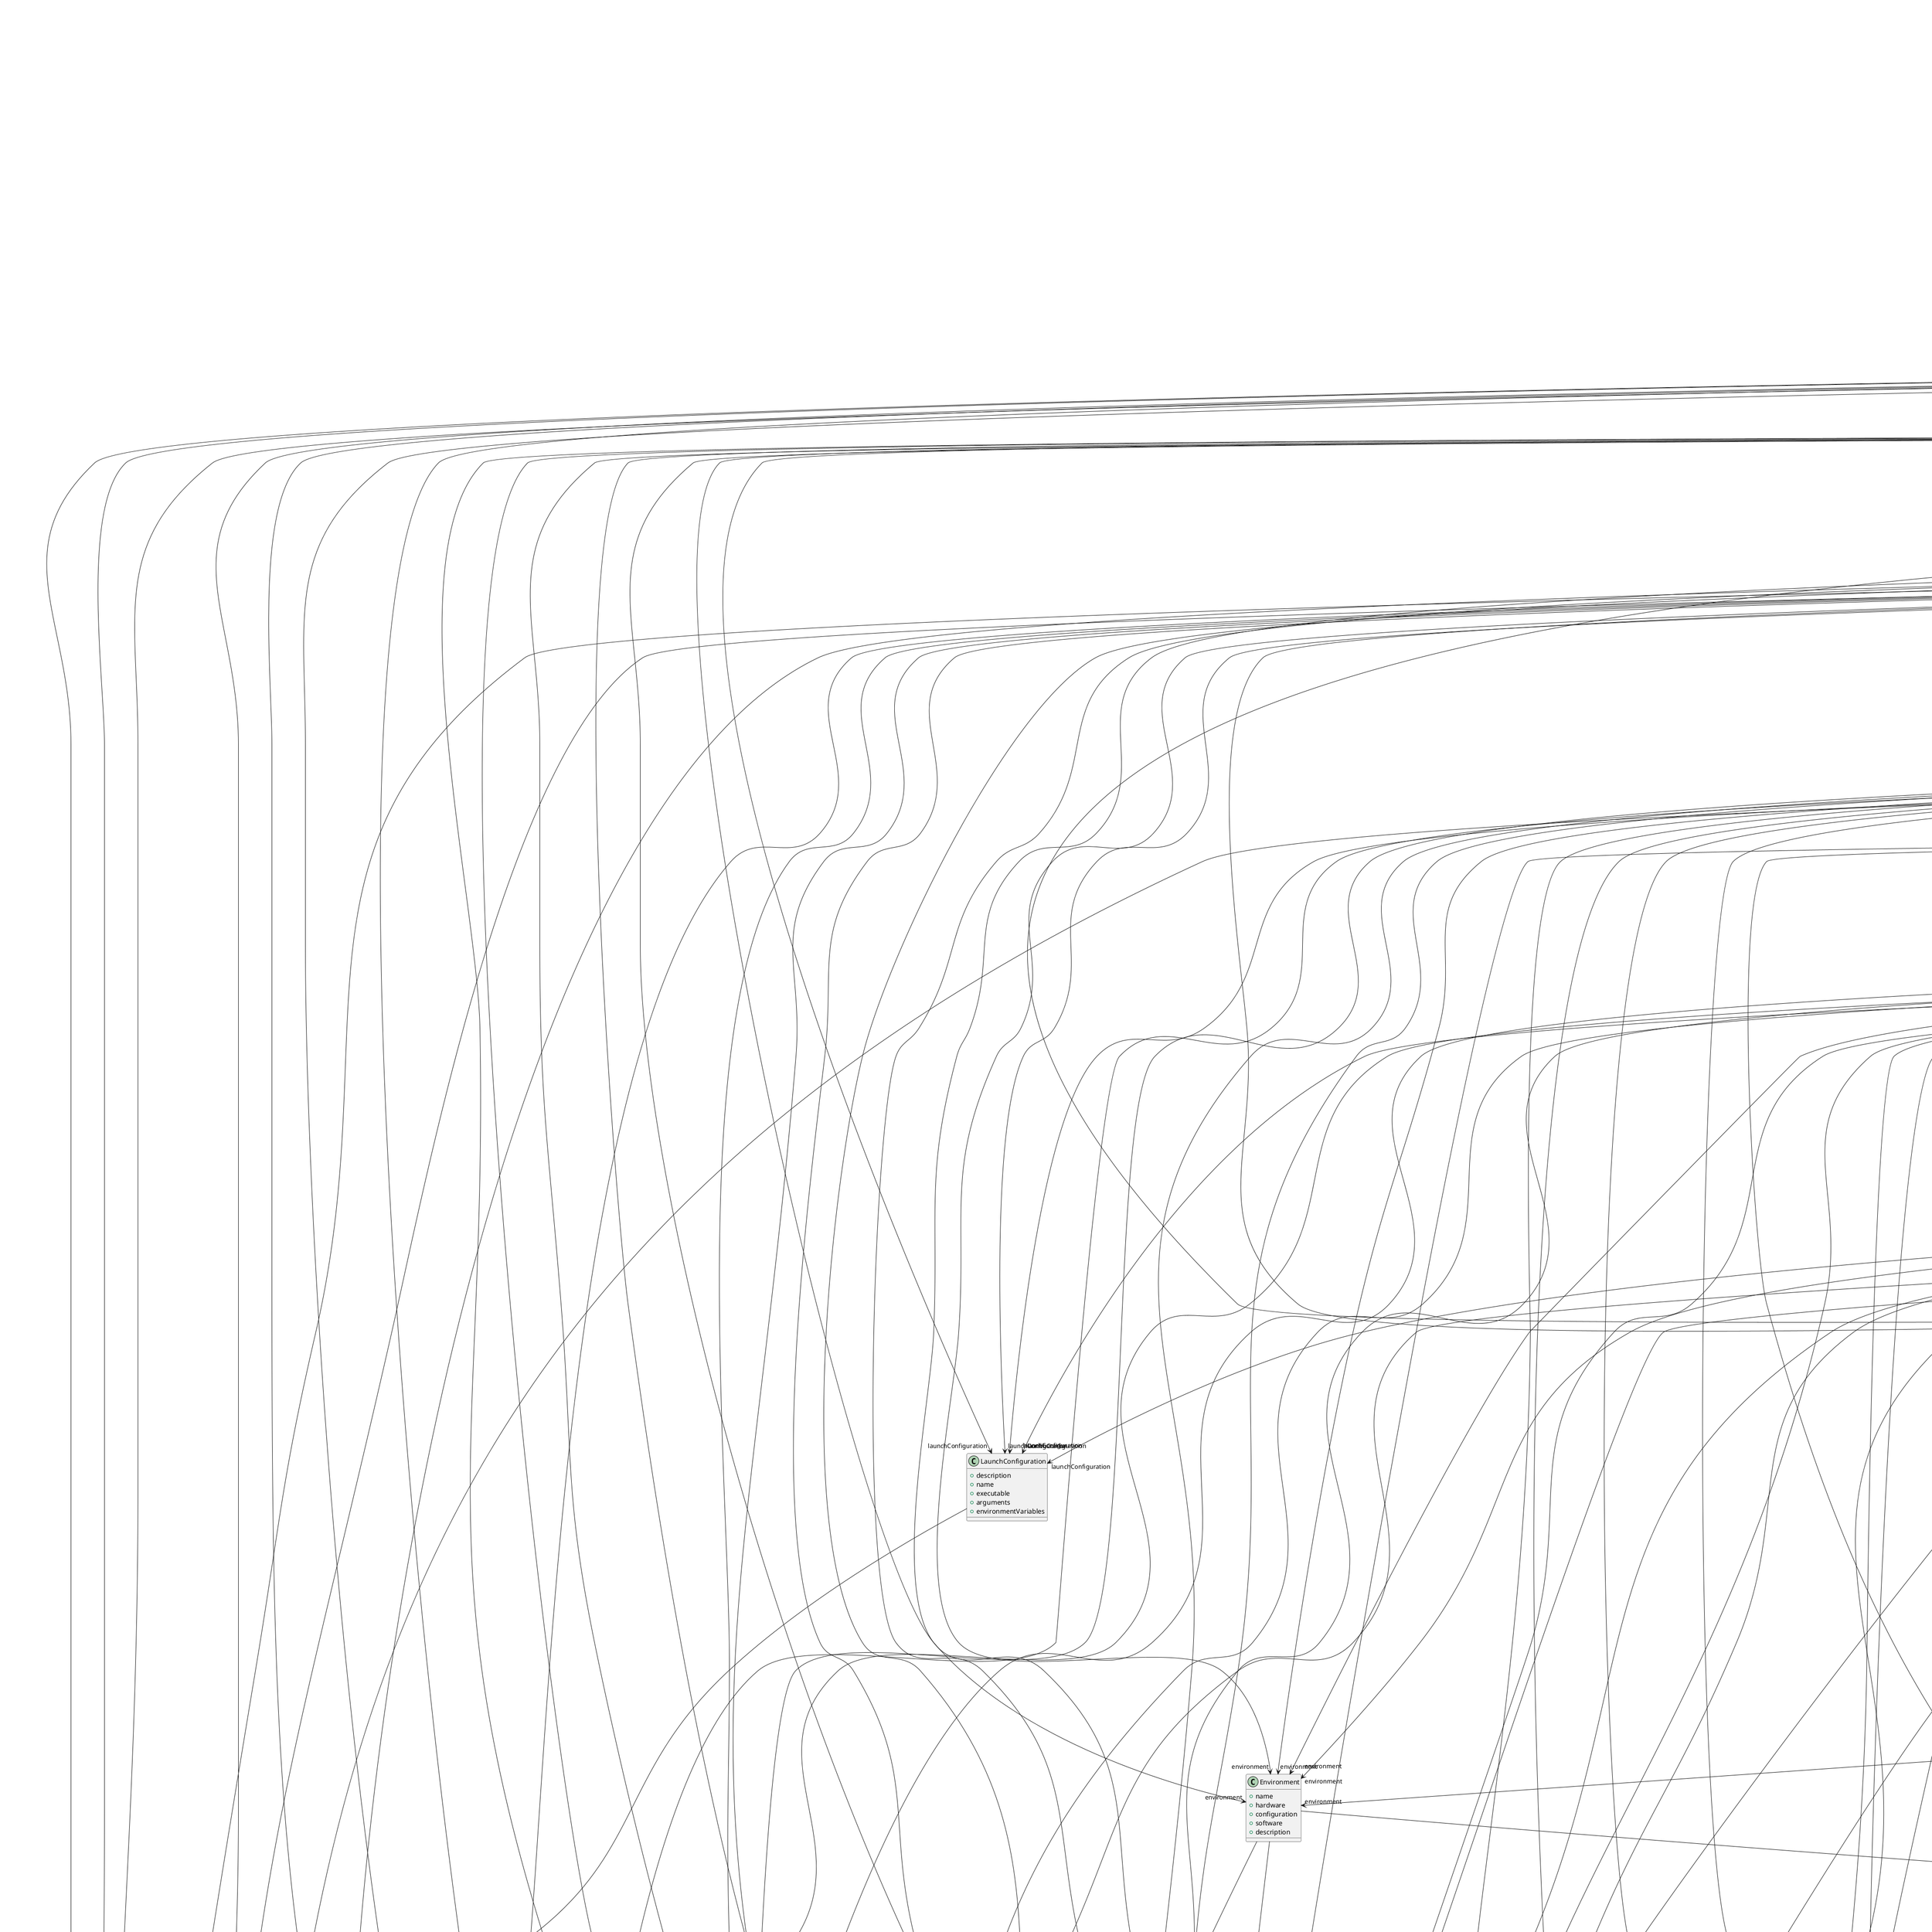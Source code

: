 @startuml

class LivePaperSection {
+sectionType
+order
+name
+description
+isPartOf

}
LivePaperSection -d-> "isPartOf" LivePaperVersion


class Periodical {
+fullName
+shortName
+digitalIdentifier

}
Periodical -d-> "digitalIdentifier" ISSN


class PublicationIssue {
+issueNumber
+isPartOf

}
PublicationIssue -d-> "isPartOf" PublicationVolume


class LivePaper {
+author
+digitalIdentifier
+hasVersion
+custodian
+description
+fullName
+homepage
+howToCite
+shortName

}
LivePaper -d-> "author" Organization
LivePaper -d-> "author" Person
LivePaper -d-> "digitalIdentifier" DOI
LivePaper -d-> "hasVersion" LivePaperVersion
LivePaper -d-> "custodian" Organization
LivePaper -d-> "custodian" Person
LivePaper -d-> "homepage" URL


class Chapter {
+isPartOf
+pagination
+digitalIdentifier
+abstract
+custodian
+author
+citedPublication
+copyright
+dateCreated
+dateModified
+datePublished
+editor
+funding
+name
+keyword
+license
+publisher
+IRI
+versionIdentifier

}
Chapter -d-> "isPartOf" Book
Chapter -d-> "digitalIdentifier" DOI
Chapter -d-> "custodian" Organization
Chapter -d-> "custodian" Person
Chapter -d-> "author" Organization
Chapter -d-> "author" Person
Chapter -d-> "citedPublication" DOI
Chapter -d-> "citedPublication" ISBN
Chapter -d-> "copyright" Copyright
Chapter -d-> "editor" Person
Chapter -d-> "funding" Funding
Chapter -d-> "keyword" TermSuggestion
Chapter -d-> "keyword" UBERONParcellation
Chapter -d-> "keyword" Handedness
Chapter -d-> "keyword" BiologicalSex
Chapter -d-> "keyword" Disease
Chapter -d-> "keyword" BreedingType
Chapter -d-> "keyword" BiologicalOrder
Chapter -d-> "keyword" MolecularEntity
Chapter -d-> "keyword" DiseaseModel
Chapter -d-> "keyword" CellCultureType
Chapter -d-> "keyword" Species
Chapter -d-> "keyword" GeneticStrainType
Chapter -d-> "keyword" CellType
Chapter -d-> "keyword" SubcellularEntity
Chapter -d-> "keyword" Organ
Chapter -d-> "keyword" CustomAnatomicalEntity
Chapter -d-> "keyword" ParcellationEntityVersion
Chapter -d-> "keyword" ParcellationEntity
Chapter -d-> "license" License
Chapter -d-> "publisher" Organization
Chapter -d-> "publisher" Person


class LivePaperVersion {
+about
+author
+lastModified
+digitalIdentifier
+isAlternativeVersionOf
+isNewVersionOf
+license
+relatedPublication
+accessibility
+copyright
+custodian
+description
+fullDocumentation
+fullName
+funding
+homepage
+howToCite
+keyword
+otherContribution
+releaseDate
+repository
+shortName
+supportChannel
+versionIdentifier
+versionInnovation

}
LivePaperVersion -d-> "about" DatasetVersion
LivePaperVersion -d-> "about" ModelVersion
LivePaperVersion -d-> "about" SoftwareVersion
LivePaperVersion -d-> "author" Organization
LivePaperVersion -d-> "author" Person
LivePaperVersion -d-> "digitalIdentifier" DOI
LivePaperVersion -d-> "isAlternativeVersionOf" LivePaperVersion
LivePaperVersion -d-> "isNewVersionOf" LivePaperVersion
LivePaperVersion -d-> "license" License
LivePaperVersion -d-> "relatedPublication" DOI
LivePaperVersion -d-> "relatedPublication" ISBN
LivePaperVersion -d-> "relatedPublication" ISSN
LivePaperVersion -d-> "accessibility" ProductAccessibility
LivePaperVersion -d-> "copyright" Copyright
LivePaperVersion -d-> "custodian" Organization
LivePaperVersion -d-> "custodian" Person
LivePaperVersion -d-> "fullDocumentation" DOI
LivePaperVersion -d-> "fullDocumentation" File
LivePaperVersion -d-> "fullDocumentation" URL
LivePaperVersion -d-> "funding" Funding
LivePaperVersion -d-> "homepage" URL
LivePaperVersion -d-> "keyword" UnitOfMeasurement
LivePaperVersion -d-> "keyword" TissueSampleAttribute
LivePaperVersion -d-> "keyword" ActionStatusType
LivePaperVersion -d-> "keyword" TermSuggestion
LivePaperVersion -d-> "keyword" ChemicalMixtureType
LivePaperVersion -d-> "keyword" SemanticDataType
LivePaperVersion -d-> "keyword" UBERONParcellation
LivePaperVersion -d-> "keyword" SetupType
LivePaperVersion -d-> "keyword" Handedness
LivePaperVersion -d-> "keyword" ModelScope
LivePaperVersion -d-> "keyword" FileUsageRole
LivePaperVersion -d-> "keyword" ProductAccessibility
LivePaperVersion -d-> "keyword" DataType
LivePaperVersion -d-> "keyword" FileBundleGrouping
LivePaperVersion -d-> "keyword" EthicsAssessment
LivePaperVersion -d-> "keyword" AnatomicalAxesOrientation
LivePaperVersion -d-> "keyword" SubjectAttribute
LivePaperVersion -d-> "keyword" OperatingSystem
LivePaperVersion -d-> "keyword" FileRepositoryType
LivePaperVersion -d-> "keyword" BiologicalSex
LivePaperVersion -d-> "keyword" OperatingDevice
LivePaperVersion -d-> "keyword" Disease
LivePaperVersion -d-> "keyword" ProgrammingLanguage
LivePaperVersion -d-> "keyword" BreedingType
LivePaperVersion -d-> "keyword" ContributionType
LivePaperVersion -d-> "keyword" SoftwareFeature
LivePaperVersion -d-> "keyword" MeasuredQuantity
LivePaperVersion -d-> "keyword" BiologicalOrder
LivePaperVersion -d-> "keyword" Terminology
LivePaperVersion -d-> "keyword" Service
LivePaperVersion -d-> "keyword" TissueSampleType
LivePaperVersion -d-> "keyword" DifferenceMeasure
LivePaperVersion -d-> "keyword" CriteriaQualityType
LivePaperVersion -d-> "keyword" AgeCategory
LivePaperVersion -d-> "keyword" MolecularEntity
LivePaperVersion -d-> "keyword" MetaDataModelType
LivePaperVersion -d-> "keyword" Laterality
LivePaperVersion -d-> "keyword" StimulationApproach
LivePaperVersion -d-> "keyword" PatchClampVariation
LivePaperVersion -d-> "keyword" AnatomicalPlane
LivePaperVersion -d-> "keyword" ModelAbstractionLevel
LivePaperVersion -d-> "keyword" TypeOfUncertainty
LivePaperVersion -d-> "keyword" PreparationType
LivePaperVersion -d-> "keyword" StimulusType
LivePaperVersion -d-> "keyword" AnnotationType
LivePaperVersion -d-> "keyword" QualitativeOverlap
LivePaperVersion -d-> "keyword" AtlasType
LivePaperVersion -d-> "keyword" ExperimentalApproach
LivePaperVersion -d-> "keyword" DiseaseModel
LivePaperVersion -d-> "keyword" CranialWindowType
LivePaperVersion -d-> "keyword" Technique
LivePaperVersion -d-> "keyword" CellCultureType
LivePaperVersion -d-> "keyword" DeviceType
LivePaperVersion -d-> "keyword" Species
LivePaperVersion -d-> "keyword" SoftwareApplicationCategory
LivePaperVersion -d-> "keyword" Language
LivePaperVersion -d-> "keyword" GeneticStrainType
LivePaperVersion -d-> "keyword" CellType
LivePaperVersion -d-> "keyword" SubcellularEntity
LivePaperVersion -d-> "keyword" Organ
LivePaperVersion -d-> "otherContribution" Contribution
LivePaperVersion -d-> "repository" FileRepository


class PublicationVolume {
+volumeNumber
+isPartOf

}
PublicationVolume -d-> "isPartOf" Periodical


class ScholarlyArticle {
+isPartOf
+pagination
+abstract
+custodian
+author
+citedPublication
+copyright
+dateCreated
+dateModified
+datePublished
+digitalIdentifier
+editor
+funding
+name
+keyword
+license
+publisher
+IRI
+versionIdentifier

}
ScholarlyArticle -d-> "isPartOf" PublicationIssue
ScholarlyArticle -d-> "isPartOf" PublicationVolume
ScholarlyArticle -d-> "custodian" Organization
ScholarlyArticle -d-> "custodian" Person
ScholarlyArticle -d-> "author" Organization
ScholarlyArticle -d-> "author" Person
ScholarlyArticle -d-> "citedPublication" DOI
ScholarlyArticle -d-> "citedPublication" ISBN
ScholarlyArticle -d-> "copyright" Copyright
ScholarlyArticle -d-> "digitalIdentifier" DOI
ScholarlyArticle -d-> "editor" Person
ScholarlyArticle -d-> "funding" Funding
ScholarlyArticle -d-> "keyword" TermSuggestion
ScholarlyArticle -d-> "keyword" UBERONParcellation
ScholarlyArticle -d-> "keyword" Handedness
ScholarlyArticle -d-> "keyword" BiologicalSex
ScholarlyArticle -d-> "keyword" Disease
ScholarlyArticle -d-> "keyword" BreedingType
ScholarlyArticle -d-> "keyword" BiologicalOrder
ScholarlyArticle -d-> "keyword" MolecularEntity
ScholarlyArticle -d-> "keyword" DiseaseModel
ScholarlyArticle -d-> "keyword" CellCultureType
ScholarlyArticle -d-> "keyword" Species
ScholarlyArticle -d-> "keyword" GeneticStrainType
ScholarlyArticle -d-> "keyword" CellType
ScholarlyArticle -d-> "keyword" SubcellularEntity
ScholarlyArticle -d-> "keyword" Organ
ScholarlyArticle -d-> "keyword" CustomAnatomicalEntity
ScholarlyArticle -d-> "keyword" ParcellationEntityVersion
ScholarlyArticle -d-> "keyword" ParcellationEntity
ScholarlyArticle -d-> "license" License
ScholarlyArticle -d-> "publisher" Organization
ScholarlyArticle -d-> "publisher" Person


class Book {
+digitalIdentifier
+abstract
+custodian
+author
+citedPublication
+copyright
+dateCreated
+dateModified
+datePublished
+editor
+funding
+name
+keyword
+license
+publisher
+IRI
+versionIdentifier

}
Book -d-> "digitalIdentifier" ISBN
Book -d-> "digitalIdentifier" DOI
Book -d-> "custodian" Organization
Book -d-> "custodian" Person
Book -d-> "author" Organization
Book -d-> "author" Person
Book -d-> "citedPublication" DOI
Book -d-> "citedPublication" ISBN
Book -d-> "copyright" Copyright
Book -d-> "editor" Person
Book -d-> "funding" Funding
Book -d-> "keyword" TermSuggestion
Book -d-> "keyword" UBERONParcellation
Book -d-> "keyword" Handedness
Book -d-> "keyword" BiologicalSex
Book -d-> "keyword" Disease
Book -d-> "keyword" BreedingType
Book -d-> "keyword" BiologicalOrder
Book -d-> "keyword" MolecularEntity
Book -d-> "keyword" DiseaseModel
Book -d-> "keyword" CellCultureType
Book -d-> "keyword" Species
Book -d-> "keyword" GeneticStrainType
Book -d-> "keyword" CellType
Book -d-> "keyword" SubcellularEntity
Book -d-> "keyword" Organ
Book -d-> "keyword" CustomAnatomicalEntity
Book -d-> "keyword" ParcellationEntityVersion
Book -d-> "keyword" ParcellationEntity
Book -d-> "license" License
Book -d-> "publisher" Organization
Book -d-> "publisher" Person


class LivePaperResourceItem {
+IRI
+name
+hostedBy
+isPartOf

}
LivePaperResourceItem -d-> "hostedBy" Organization
LivePaperResourceItem -d-> "isPartOf" LivePaperSection


class UnitOfMeasurement {
+definition
+description
+interlexIdentifier
+knowledgeSpaceLink
+name
+preferredOntologyIdentifier
+synonym

}


class TissueSampleAttribute {
+definition
+description
+interlexIdentifier
+knowledgeSpaceLink
+name
+preferredOntologyIdentifier
+synonym

}


class ActionStatusType {
+definition
+description
+interlexIdentifier
+knowledgeSpaceLink
+name
+preferredOntologyIdentifier
+synonym

}


class TermSuggestion {
+addExistingTerminology
+suggestNewTerminology
+definition
+description
+interlexIdentifier
+knowledgeSpaceLink
+name
+preferredOntologyIdentifier
+synonym

}
TermSuggestion -d-> "addExistingTerminology" Terminology


class ChemicalMixtureType {
+definition
+description
+interlexIdentifier
+knowledgeSpaceLink
+name
+preferredOntologyIdentifier
+synonym

}


class SemanticDataType {
+definition
+description
+interlexIdentifier
+knowledgeSpaceLink
+name
+preferredOntologyIdentifier
+synonym

}


class UBERONParcellation {
+definition
+description
+interlexIdentifier
+knowledgeSpaceLink
+name
+preferredOntologyIdentifier
+synonym

}


class SetupType {
+definition
+description
+interlexIdentifier
+knowledgeSpaceLink
+name
+preferredOntologyIdentifier
+synonym

}


class Handedness {
+definition
+description
+interlexIdentifier
+knowledgeSpaceLink
+name
+preferredOntologyIdentifier
+synonym

}


class ModelScope {
+definition
+description
+interlexIdentifier
+knowledgeSpaceLink
+name
+preferredOntologyIdentifier
+synonym

}


class FileUsageRole {
+definition
+description
+interlexIdentifier
+knowledgeSpaceLink
+name
+preferredOntologyIdentifier
+synonym

}


class ProductAccessibility {
+definition
+description
+interlexIdentifier
+knowledgeSpaceLink
+name
+preferredOntologyIdentifier
+synonym

}


class DataType {
+definition
+description
+interlexIdentifier
+knowledgeSpaceLink
+name
+preferredOntologyIdentifier
+synonym

}


class FileBundleGrouping {
+definition
+description
+interlexIdentifier
+knowledgeSpaceLink
+name
+preferredOntologyIdentifier
+synonym

}


class EthicsAssessment {
+definition
+description
+interlexIdentifier
+knowledgeSpaceLink
+name
+preferredOntologyIdentifier
+synonym

}


class AnatomicalAxesOrientation {
+definition
+description
+interlexIdentifier
+knowledgeSpaceLink
+name
+preferredOntologyIdentifier
+synonym

}


class SubjectAttribute {
+definition
+description
+interlexIdentifier
+knowledgeSpaceLink
+name
+preferredOntologyIdentifier
+synonym

}


class OperatingSystem {
+definition
+description
+interlexIdentifier
+knowledgeSpaceLink
+name
+preferredOntologyIdentifier
+synonym

}


class FileRepositoryType {
+definition
+description
+interlexIdentifier
+knowledgeSpaceLink
+name
+preferredOntologyIdentifier
+synonym

}


class BiologicalSex {
+definition
+description
+interlexIdentifier
+knowledgeSpaceLink
+name
+preferredOntologyIdentifier
+synonym

}


class OperatingDevice {
+definition
+description
+interlexIdentifier
+knowledgeSpaceLink
+name
+preferredOntologyIdentifier
+synonym

}


class Disease {
+definition
+description
+interlexIdentifier
+knowledgeSpaceLink
+name
+preferredOntologyIdentifier
+synonym

}


class ProgrammingLanguage {
+definition
+description
+interlexIdentifier
+knowledgeSpaceLink
+name
+preferredOntologyIdentifier
+synonym

}


class BreedingType {
+definition
+description
+interlexIdentifier
+knowledgeSpaceLink
+name
+preferredOntologyIdentifier
+synonym

}


class ContributionType {
+definition
+description
+interlexIdentifier
+knowledgeSpaceLink
+name
+preferredOntologyIdentifier
+synonym

}


class SoftwareFeature {
+definition
+description
+interlexIdentifier
+knowledgeSpaceLink
+name
+preferredOntologyIdentifier
+synonym

}


class MeasuredQuantity {
+definition
+description
+interlexIdentifier
+knowledgeSpaceLink
+name
+preferredOntologyIdentifier
+synonym

}


class BiologicalOrder {
+definition
+description
+interlexIdentifier
+knowledgeSpaceLink
+name
+preferredOntologyIdentifier
+synonym

}


class Terminology {
+definition
+description
+interlexIdentifier
+knowledgeSpaceLink
+name
+preferredOntologyIdentifier
+synonym

}


class Service {
+definition
+description
+interlexIdentifier
+knowledgeSpaceLink
+name
+preferredOntologyIdentifier
+synonym

}


class TissueSampleType {
+definition
+description
+interlexIdentifier
+knowledgeSpaceLink
+name
+preferredOntologyIdentifier
+synonym

}


class DifferenceMeasure {
+definition
+description
+interlexIdentifier
+knowledgeSpaceLink
+name
+preferredOntologyIdentifier
+synonym

}


class CriteriaQualityType {
+definition
+description
+interlexIdentifier
+knowledgeSpaceLink
+name
+preferredOntologyIdentifier
+synonym

}


class AgeCategory {
+definition
+description
+interlexIdentifier
+knowledgeSpaceLink
+name
+preferredOntologyIdentifier
+synonym

}


class MolecularEntity {
+definition
+description
+interlexIdentifier
+knowledgeSpaceLink
+name
+preferredOntologyIdentifier
+synonym

}


class MetaDataModelType {
+definition
+description
+interlexIdentifier
+knowledgeSpaceLink
+name
+preferredOntologyIdentifier
+synonym

}


class Laterality {
+definition
+description
+interlexIdentifier
+knowledgeSpaceLink
+name
+preferredOntologyIdentifier
+synonym

}


class StimulationApproach {
+definition
+description
+interlexIdentifier
+knowledgeSpaceLink
+name
+preferredOntologyIdentifier
+synonym

}


class PatchClampVariation {
+definition
+description
+interlexIdentifier
+knowledgeSpaceLink
+name
+preferredOntologyIdentifier
+synonym

}


class AnatomicalPlane {
+definition
+description
+interlexIdentifier
+knowledgeSpaceLink
+name
+preferredOntologyIdentifier
+synonym

}


class ModelAbstractionLevel {
+definition
+description
+interlexIdentifier
+knowledgeSpaceLink
+name
+preferredOntologyIdentifier
+synonym

}


class TypeOfUncertainty {
+definition
+description
+interlexIdentifier
+knowledgeSpaceLink
+name
+preferredOntologyIdentifier
+synonym

}


class PreparationType {
+definition
+description
+interlexIdentifier
+knowledgeSpaceLink
+name
+preferredOntologyIdentifier
+synonym

}


class StimulusType {
+definition
+description
+interlexIdentifier
+knowledgeSpaceLink
+name
+preferredOntologyIdentifier
+synonym

}


class AnnotationType {
+definition
+description
+interlexIdentifier
+knowledgeSpaceLink
+name
+preferredOntologyIdentifier
+synonym

}


class QualitativeOverlap {
+definition
+description
+interlexIdentifier
+knowledgeSpaceLink
+name
+preferredOntologyIdentifier
+synonym

}


class AtlasType {
+definition
+description
+interlexIdentifier
+knowledgeSpaceLink
+name
+preferredOntologyIdentifier
+synonym

}


class ExperimentalApproach {
+definition
+description
+interlexIdentifier
+knowledgeSpaceLink
+name
+preferredOntologyIdentifier
+synonym

}


class DiseaseModel {
+definition
+description
+interlexIdentifier
+knowledgeSpaceLink
+name
+preferredOntologyIdentifier
+synonym

}


class CranialWindowType {
+definition
+description
+interlexIdentifier
+knowledgeSpaceLink
+name
+preferredOntologyIdentifier
+synonym

}


class Technique {
+definition
+description
+interlexIdentifier
+knowledgeSpaceLink
+name
+preferredOntologyIdentifier
+synonym

}


class CellCultureType {
+definition
+description
+interlexIdentifier
+knowledgeSpaceLink
+name
+preferredOntologyIdentifier
+synonym

}


class DeviceType {
+definition
+description
+interlexIdentifier
+knowledgeSpaceLink
+name
+preferredOntologyIdentifier
+synonym

}


class Species {
+definition
+description
+interlexIdentifier
+knowledgeSpaceLink
+name
+preferredOntologyIdentifier
+synonym

}


class SoftwareApplicationCategory {
+definition
+description
+interlexIdentifier
+knowledgeSpaceLink
+name
+preferredOntologyIdentifier
+synonym

}


class Language {
+definition
+description
+interlexIdentifier
+knowledgeSpaceLink
+name
+preferredOntologyIdentifier
+synonym

}


class GeneticStrainType {
+definition
+description
+interlexIdentifier
+knowledgeSpaceLink
+name
+preferredOntologyIdentifier
+synonym

}


class CellType {
+definition
+description
+interlexIdentifier
+knowledgeSpaceLink
+name
+preferredOntologyIdentifier
+synonym

}


class SubcellularEntity {
+definition
+description
+interlexIdentifier
+knowledgeSpaceLink
+name
+preferredOntologyIdentifier
+synonym

}


class Organ {
+definition
+description
+interlexIdentifier
+knowledgeSpaceLink
+name
+preferredOntologyIdentifier
+synonym

}


class FileBundle {
+contentDescription
+descendedFrom
+format
+groupingType
+hash
+isPartOf
+name
+storageSize

}
FileBundle -d-> "descendedFrom" Technique
FileBundle -d-> "descendedFrom" FileBundle
FileBundle -d-> "descendedFrom" File
FileBundle -d-> "descendedFrom" TissueSampleState
FileBundle -d-> "descendedFrom" TissueSample
FileBundle -d-> "descendedFrom" SubjectGroup
FileBundle -d-> "descendedFrom" SubjectState
FileBundle -d-> "descendedFrom" BehavioralProtocol
FileBundle -d-> "descendedFrom" SubjectGroupState
FileBundle -d-> "descendedFrom" TissueSampleCollectionState
FileBundle -d-> "descendedFrom" Subject
FileBundle -d-> "descendedFrom" TissueSampleCollection
FileBundle -d-> "descendedFrom" LocalFile
FileBundle -d-> "format" ContentType
FileBundle -d-> "groupingType" FileBundleGrouping
FileBundle -d-> "hash" Hash
FileBundle -d-> "isPartOf" FileBundle
FileBundle -d-> "isPartOf" FileRepository
FileBundle -d-> "storageSize" QuantitativeValue


class FileRepository {
+contentTypePattern
+format
+hash
+hostedBy
+IRI
+name
+repositoryType
+storageSize
+structurePattern

}
FileRepository -d-> "contentTypePattern" ContentTypePattern
FileRepository -d-> "format" ContentType
FileRepository -d-> "hash" Hash
FileRepository -d-> "hostedBy" Organization
FileRepository -d-> "repositoryType" FileRepositoryType
FileRepository -d-> "storageSize" QuantitativeValue
FileRepository -d-> "structurePattern" FileRepositoryStructure


class Measurement {
+value
+timestamp
+measuredQuantity
+measuredWith
+additionalRemarks

}
Measurement -d-> "value" QuantitativeValue
Measurement -d-> "value" QuantitativeValueRange
Measurement -d-> "measuredQuantity" MeasuredQuantity


class FileRepositoryStructure {
+filePathPattern
+lookupLabel

}
FileRepositoryStructure -d-> "filePathPattern" FilePathPattern


class Hash {
+algorithm
+digest

}


class License {
+fullName
+legalCode
+shortName
+webpage

}


class FileArchive {
+format
+IRI
+sourceData

}
FileArchive -d-> "format" ContentType
FileArchive -d-> "sourceData" File


class FilePathPattern {
+groupingType
+regex

}
FilePathPattern -d-> "groupingType" FileBundleGrouping


class ContentType {
+displayLabel
+fileExtension
+dataType
+description
+relatedMediaType
+name
+specification
+synonym

}
ContentType -d-> "dataType" DataType


class Copyright {
+holder
+year

}
Copyright -d-> "holder" Organization
Copyright -d-> "holder" Person


class ContentTypePattern {
+contentType
+lookupLabel
+regex

}
ContentTypePattern -d-> "contentType" ContentType


class ServiceLink {
+dataLocation
+name
+openDataIn
+previewImage
+service

}
ServiceLink -d-> "dataLocation" File
ServiceLink -d-> "dataLocation" FileArchive
ServiceLink -d-> "dataLocation" FileBundle
ServiceLink -d-> "dataLocation" ParcellationEntityVersion
ServiceLink -d-> "dataLocation" LivePaperResourceItem
ServiceLink -d-> "openDataIn" URL
ServiceLink -d-> "previewImage" File
ServiceLink -d-> "service" Service


class File {
+contentDescription
+fileRepository
+dataType
+format
+hash
+IRI
+isPartOf
+name
+specialUsageRole
+storageSize

}
File -d-> "fileRepository" FileRepository
File -d-> "dataType" DataType
File -d-> "format" ContentType
File -d-> "hash" Hash
File -d-> "isPartOf" FileBundle
File -d-> "specialUsageRole" FileUsageRole
File -d-> "storageSize" QuantitativeValue


class Organization {
+digitalIdentifier
+fullName
+hasParent
+homepage
+shortName

}
Organization -d-> "digitalIdentifier" GRIDID
Organization -d-> "digitalIdentifier" RORID
Organization -d-> "digitalIdentifier" RRID
Organization -d-> "hasParent" Organization
Organization -d-> "homepage" URL


class Affiliation {
+startDate
+endDate
+organization

}
Affiliation -d-> "organization" Organization


class Contribution {
+contributionType
+contributor

}
Contribution -d-> "contributionType" ContributionType
Contribution -d-> "contributor" Organization
Contribution -d-> "contributor" Person


class ContactInformation {
+email

}


class Person {
+digitalIdentifier
+contactInformation
+familyName
+givenName
+affiliation

}
Person -d-> "digitalIdentifier" ORCID
Person -d-> "contactInformation" ContactInformation
Person -d-> "affiliation" Affiliation


class RORID {
+identifier

}


class DOI {
+identifier

}


class StockNumber {
+identifier
+vendor

}
StockNumber -d-> "vendor" Organization


class HANDLE {
+identifier

}


class RRID {
+identifier

}


class QuantitativeValueRange {
+maxValue
+maxValueUnit
+minValue
+minValueUnit

}
QuantitativeValueRange -d-> "maxValueUnit" UnitOfMeasurement
QuantitativeValueRange -d-> "minValueUnit" UnitOfMeasurement


class ORCID {
+identifier

}


class GRIDID {
+identifier

}


class QuantitativeValue {
+value
+uncertainty
+typeOfUncertainty
+unit

}
QuantitativeValue -d-> "typeOfUncertainty" TypeOfUncertainty
QuantitativeValue -d-> "unit" UnitOfMeasurement


class QuantitativeValueArray {
+values
+negativeUncertainties
+positiveUncertainties
+typeOfUncertainty
+unit

}
QuantitativeValueArray -d-> "typeOfUncertainty" TypeOfUncertainty
QuantitativeValueArray -d-> "unit" UnitOfMeasurement


class Funding {
+acknowledgement
+awardNumber
+awardTitle
+funder

}
Funding -d-> "funder" Organization
Funding -d-> "funder" Person


class URL {
+URL

}


class SWHID {
+identifier

}


class ISBN {
+identifier

}


class Comment {
+commenter
+content
+subject
+timestamp

}
Comment -d-> "commenter" Person
Comment -d-> "subject" Dataset
Comment -d-> "subject" MetaDataModelVersion
Comment -d-> "subject" MetaDataModel
Comment -d-> "subject" Model
Comment -d-> "subject" SoftwareVersion
Comment -d-> "subject" Software
Comment -d-> "subject" DatasetVersion
Comment -d-> "subject" ModelVersion
Comment -d-> "subject" BrainAtlasVersion
Comment -d-> "subject" BrainAtlas
Comment -d-> "subject" ValidationTestVersion
Comment -d-> "subject" WorkflowRecipeVersion
Comment -d-> "subject" ValidationTest
Comment -d-> "subject" WorkflowRecipe
Comment -d-> "subject" LivePaper
Comment -d-> "subject" LivePaperVersion


class ISSN {
+identifier

}


class CustomPropertySet {
+context
+relevantFor
+definedIn

}
CustomPropertySet -d-> "relevantFor" Technique
CustomPropertySet -d-> "definedIn" File
CustomPropertySet -d-> "definedIn" Configuration
CustomPropertySet -d-> "definedIn" PropertyValueList


class Configuration {
+lookupLabel
+configuration
+definitionFormat

}
Configuration -d-> "definitionFormat" ContentType


class ProtocolExecution {
+behavioralProtocol
+input
+isPartOf
+output
+preparationDesign
+protocol
+description
+endedAtTime
+lookupLabel
+customPropertySet
+startedAtTime
+studyTarget

}
ProtocolExecution -d-> "behavioralProtocol" BehavioralProtocol
ProtocolExecution -d-> "input" File
ProtocolExecution -d-> "input" FileBundle
ProtocolExecution -d-> "input" SubjectGroupState
ProtocolExecution -d-> "input" SubjectState
ProtocolExecution -d-> "input" TissueSampleCollectionState
ProtocolExecution -d-> "input" TissueSampleState
ProtocolExecution -d-> "isPartOf" DatasetVersion
ProtocolExecution -d-> "output" File
ProtocolExecution -d-> "output" FileBundle
ProtocolExecution -d-> "output" SubjectGroupState
ProtocolExecution -d-> "output" SubjectState
ProtocolExecution -d-> "output" TissueSampleCollectionState
ProtocolExecution -d-> "output" TissueSampleState
ProtocolExecution -d-> "preparationDesign" PreparationType
ProtocolExecution -d-> "protocol" Protocol
ProtocolExecution -d-> "customPropertySet" CustomPropertySet
ProtocolExecution -d-> "studyTarget" TermSuggestion
ProtocolExecution -d-> "studyTarget" UBERONParcellation
ProtocolExecution -d-> "studyTarget" Handedness
ProtocolExecution -d-> "studyTarget" BiologicalSex
ProtocolExecution -d-> "studyTarget" Disease
ProtocolExecution -d-> "studyTarget" BreedingType
ProtocolExecution -d-> "studyTarget" BiologicalOrder
ProtocolExecution -d-> "studyTarget" MolecularEntity
ProtocolExecution -d-> "studyTarget" DiseaseModel
ProtocolExecution -d-> "studyTarget" CellCultureType
ProtocolExecution -d-> "studyTarget" Species
ProtocolExecution -d-> "studyTarget" GeneticStrainType
ProtocolExecution -d-> "studyTarget" CellType
ProtocolExecution -d-> "studyTarget" SubcellularEntity
ProtocolExecution -d-> "studyTarget" Organ
ProtocolExecution -d-> "studyTarget" CustomAnatomicalEntity
ProtocolExecution -d-> "studyTarget" ParcellationEntityVersion
ProtocolExecution -d-> "studyTarget" ParcellationEntity


class TissueSampleState {
+descendedFrom
+attribute
+additionalRemarks
+age
+lookupLabel
+pathology
+relativeTimeIndication
+weight

}
TissueSampleState -d-> "descendedFrom" SubjectGroupState
TissueSampleState -d-> "descendedFrom" SubjectState
TissueSampleState -d-> "descendedFrom" TissueSampleCollectionState
TissueSampleState -d-> "descendedFrom" TissueSampleState
TissueSampleState -d-> "attribute" TissueSampleAttribute
TissueSampleState -d-> "age" QuantitativeValue
TissueSampleState -d-> "age" QuantitativeValueRange
TissueSampleState -d-> "pathology" Disease
TissueSampleState -d-> "pathology" DiseaseModel
TissueSampleState -d-> "relativeTimeIndication" QuantitativeValue
TissueSampleState -d-> "relativeTimeIndication" QuantitativeValueRange
TissueSampleState -d-> "weight" QuantitativeValue
TissueSampleState -d-> "weight" QuantitativeValueRange


class PropertyValueList {
+lookupLabel
+propertyValuePair

}
PropertyValueList -d-> "propertyValuePair" NumericalProperty
PropertyValueList -d-> "propertyValuePair" StringProperty


class TissueSample {
+isPartOf
+laterality
+origin
+studiedState
+anatomicalLocation
+type
+biologicalSex
+internalIdentifier
+lookupLabel
+species

}
TissueSample -d-> "isPartOf" TissueSampleCollection
TissueSample -d-> "laterality" Laterality
TissueSample -d-> "origin" CellType
TissueSample -d-> "origin" Organ
TissueSample -d-> "studiedState" TissueSampleState
TissueSample -d-> "anatomicalLocation" UBERONParcellation
TissueSample -d-> "anatomicalLocation" CustomAnatomicalEntity
TissueSample -d-> "anatomicalLocation" ParcellationEntity
TissueSample -d-> "anatomicalLocation" ParcellationEntityVersion
TissueSample -d-> "type" TissueSampleType
TissueSample -d-> "biologicalSex" BiologicalSex
TissueSample -d-> "species" Species
TissueSample -d-> "species" Strain


class ExperimentalActivity {
+isPartOf
+preparationDesign
+protocol
+description
+endedAtTime
+input
+lookupLabel
+output
+customPropertySet
+startedAtTime
+studyTarget

}
ExperimentalActivity -d-> "isPartOf" DatasetVersion
ExperimentalActivity -d-> "preparationDesign" PreparationType
ExperimentalActivity -d-> "protocol" Protocol
ExperimentalActivity -d-> "input" FileBundle
ExperimentalActivity -d-> "input" File
ExperimentalActivity -d-> "output" FileBundle
ExperimentalActivity -d-> "output" File
ExperimentalActivity -d-> "customPropertySet" CustomPropertySet
ExperimentalActivity -d-> "studyTarget" TermSuggestion
ExperimentalActivity -d-> "studyTarget" UBERONParcellation
ExperimentalActivity -d-> "studyTarget" Handedness
ExperimentalActivity -d-> "studyTarget" BiologicalSex
ExperimentalActivity -d-> "studyTarget" Disease
ExperimentalActivity -d-> "studyTarget" BreedingType
ExperimentalActivity -d-> "studyTarget" BiologicalOrder
ExperimentalActivity -d-> "studyTarget" MolecularEntity
ExperimentalActivity -d-> "studyTarget" DiseaseModel
ExperimentalActivity -d-> "studyTarget" CellCultureType
ExperimentalActivity -d-> "studyTarget" Species
ExperimentalActivity -d-> "studyTarget" GeneticStrainType
ExperimentalActivity -d-> "studyTarget" CellType
ExperimentalActivity -d-> "studyTarget" SubcellularEntity
ExperimentalActivity -d-> "studyTarget" Organ
ExperimentalActivity -d-> "studyTarget" CustomAnatomicalEntity
ExperimentalActivity -d-> "studyTarget" ParcellationEntityVersion
ExperimentalActivity -d-> "studyTarget" ParcellationEntity


class Stimulation {
+description
+lookupLabel
+stimulationApproach
+stimulusType
+customPropertySet
+dataLocation

}
Stimulation -d-> "stimulationApproach" StimulationApproach
Stimulation -d-> "stimulusType" StimulusType
Stimulation -d-> "customPropertySet" CustomPropertySet
Stimulation -d-> "dataLocation" File
Stimulation -d-> "dataLocation" FileBundle


class SubjectGroup {
+studiedState
+additionalRemarks
+biologicalSex
+internalIdentifier
+lookupLabel
+quantity
+species

}
SubjectGroup -d-> "studiedState" SubjectGroupState
SubjectGroup -d-> "biologicalSex" BiologicalSex
SubjectGroup -d-> "species" Species
SubjectGroup -d-> "species" Strain


class SubjectState {
+ageCategory
+descendedFrom
+handedness
+attribute
+additionalRemarks
+age
+lookupLabel
+pathology
+relativeTimeIndication
+weight

}
SubjectState -d-> "ageCategory" AgeCategory
SubjectState -d-> "descendedFrom" SubjectState
SubjectState -d-> "handedness" Handedness
SubjectState -d-> "attribute" SubjectAttribute
SubjectState -d-> "age" QuantitativeValue
SubjectState -d-> "age" QuantitativeValueRange
SubjectState -d-> "pathology" Disease
SubjectState -d-> "pathology" DiseaseModel
SubjectState -d-> "relativeTimeIndication" QuantitativeValue
SubjectState -d-> "relativeTimeIndication" QuantitativeValueRange
SubjectState -d-> "weight" QuantitativeValue
SubjectState -d-> "weight" QuantitativeValueRange


class BehavioralProtocol {
+describedIn
+description
+name
+internalIdentifier
+stimulation

}
BehavioralProtocol -d-> "describedIn" DOI
BehavioralProtocol -d-> "describedIn" File
BehavioralProtocol -d-> "describedIn" URL
BehavioralProtocol -d-> "stimulation" Stimulation


class Strain {
+backgroundStrain
+breedingType
+description
+diseaseModel
+geneticStrainType
+identifier
+laboratoryCode
+name
+ontologyIdentifier
+phenotype
+RRID
+species
+stockNumber
+synonym

}
Strain -d-> "backgroundStrain" Strain
Strain -d-> "breedingType" BreedingType
Strain -d-> "diseaseModel" Disease
Strain -d-> "diseaseModel" DiseaseModel
Strain -d-> "geneticStrainType" GeneticStrainType
Strain -d-> "RRID" RRID
Strain -d-> "species" Species
Strain -d-> "stockNumber" StockNumber


class SubjectGroupState {
+ageCategory
+descendedFrom
+handedness
+attribute
+additionalRemarks
+age
+lookupLabel
+pathology
+relativeTimeIndication
+weight

}
SubjectGroupState -d-> "ageCategory" AgeCategory
SubjectGroupState -d-> "descendedFrom" SubjectGroupState
SubjectGroupState -d-> "handedness" Handedness
SubjectGroupState -d-> "attribute" SubjectAttribute
SubjectGroupState -d-> "age" QuantitativeValue
SubjectGroupState -d-> "age" QuantitativeValueRange
SubjectGroupState -d-> "pathology" Disease
SubjectGroupState -d-> "pathology" DiseaseModel
SubjectGroupState -d-> "relativeTimeIndication" QuantitativeValue
SubjectGroupState -d-> "relativeTimeIndication" QuantitativeValueRange
SubjectGroupState -d-> "weight" QuantitativeValue
SubjectGroupState -d-> "weight" QuantitativeValueRange


class TissueSampleCollectionState {
+descendedFrom
+attribute
+additionalRemarks
+age
+lookupLabel
+pathology
+relativeTimeIndication
+weight

}
TissueSampleCollectionState -d-> "descendedFrom" SubjectGroupState
TissueSampleCollectionState -d-> "descendedFrom" SubjectState
TissueSampleCollectionState -d-> "descendedFrom" TissueSampleCollectionState
TissueSampleCollectionState -d-> "descendedFrom" TissueSampleState
TissueSampleCollectionState -d-> "attribute" TissueSampleAttribute
TissueSampleCollectionState -d-> "age" QuantitativeValue
TissueSampleCollectionState -d-> "age" QuantitativeValueRange
TissueSampleCollectionState -d-> "pathology" Disease
TissueSampleCollectionState -d-> "pathology" DiseaseModel
TissueSampleCollectionState -d-> "relativeTimeIndication" QuantitativeValue
TissueSampleCollectionState -d-> "relativeTimeIndication" QuantitativeValueRange
TissueSampleCollectionState -d-> "weight" QuantitativeValue
TissueSampleCollectionState -d-> "weight" QuantitativeValueRange


class NumericalProperty {
+name
+value

}
NumericalProperty -d-> "value" QuantitativeValue
NumericalProperty -d-> "value" QuantitativeValueRange


class StringProperty {
+name
+value

}


class Subject {
+isPartOf
+studiedState
+biologicalSex
+internalIdentifier
+lookupLabel
+species

}
Subject -d-> "isPartOf" SubjectGroup
Subject -d-> "studiedState" SubjectState
Subject -d-> "biologicalSex" BiologicalSex
Subject -d-> "species" Species
Subject -d-> "species" Strain


class TissueSampleCollection {
+anatomicalLocation
+laterality
+origin
+studiedState
+type
+additionalRemarks
+biologicalSex
+internalIdentifier
+lookupLabel
+quantity
+species

}
TissueSampleCollection -d-> "anatomicalLocation" UBERONParcellation
TissueSampleCollection -d-> "anatomicalLocation" CustomAnatomicalEntity
TissueSampleCollection -d-> "anatomicalLocation" ParcellationEntity
TissueSampleCollection -d-> "anatomicalLocation" ParcellationEntityVersion
TissueSampleCollection -d-> "laterality" Laterality
TissueSampleCollection -d-> "origin" CellType
TissueSampleCollection -d-> "origin" Organ
TissueSampleCollection -d-> "studiedState" TissueSampleCollectionState
TissueSampleCollection -d-> "type" TissueSampleType
TissueSampleCollection -d-> "biologicalSex" BiologicalSex
TissueSampleCollection -d-> "species" Species
TissueSampleCollection -d-> "species" Strain


class Protocol {
+description
+name
+stimulation
+technique

}
Protocol -d-> "stimulation" Stimulation
Protocol -d-> "technique" Technique


class Dataset {
+author
+digitalIdentifier
+hasVersion
+custodian
+description
+fullName
+homepage
+howToCite
+shortName

}
Dataset -d-> "author" Organization
Dataset -d-> "author" Person
Dataset -d-> "digitalIdentifier" DOI
Dataset -d-> "hasVersion" DatasetVersion
Dataset -d-> "custodian" Organization
Dataset -d-> "custodian" Person
Dataset -d-> "homepage" URL


class MetaDataModelVersion {
+developer
+digitalIdentifier
+isAlternativeVersionOf
+isNewVersionOf
+license
+serializationFormat
+specificationFormat
+type
+accessibility
+copyright
+custodian
+description
+fullDocumentation
+fullName
+funding
+homepage
+howToCite
+keyword
+otherContribution
+relatedPublication
+releaseDate
+repository
+shortName
+supportChannel
+versionIdentifier
+versionInnovation

}
MetaDataModelVersion -d-> "developer" Organization
MetaDataModelVersion -d-> "developer" Person
MetaDataModelVersion -d-> "digitalIdentifier" DOI
MetaDataModelVersion -d-> "digitalIdentifier" SWHID
MetaDataModelVersion -d-> "isAlternativeVersionOf" MetaDataModelVersion
MetaDataModelVersion -d-> "isNewVersionOf" MetaDataModelVersion
MetaDataModelVersion -d-> "license" License
MetaDataModelVersion -d-> "serializationFormat" ContentType
MetaDataModelVersion -d-> "specificationFormat" ContentType
MetaDataModelVersion -d-> "type" MetaDataModelType
MetaDataModelVersion -d-> "accessibility" ProductAccessibility
MetaDataModelVersion -d-> "copyright" Copyright
MetaDataModelVersion -d-> "custodian" Organization
MetaDataModelVersion -d-> "custodian" Person
MetaDataModelVersion -d-> "fullDocumentation" DOI
MetaDataModelVersion -d-> "fullDocumentation" File
MetaDataModelVersion -d-> "fullDocumentation" URL
MetaDataModelVersion -d-> "funding" Funding
MetaDataModelVersion -d-> "homepage" URL
MetaDataModelVersion -d-> "keyword" UnitOfMeasurement
MetaDataModelVersion -d-> "keyword" TissueSampleAttribute
MetaDataModelVersion -d-> "keyword" ActionStatusType
MetaDataModelVersion -d-> "keyword" TermSuggestion
MetaDataModelVersion -d-> "keyword" ChemicalMixtureType
MetaDataModelVersion -d-> "keyword" SemanticDataType
MetaDataModelVersion -d-> "keyword" UBERONParcellation
MetaDataModelVersion -d-> "keyword" SetupType
MetaDataModelVersion -d-> "keyword" Handedness
MetaDataModelVersion -d-> "keyword" ModelScope
MetaDataModelVersion -d-> "keyword" FileUsageRole
MetaDataModelVersion -d-> "keyword" ProductAccessibility
MetaDataModelVersion -d-> "keyword" DataType
MetaDataModelVersion -d-> "keyword" FileBundleGrouping
MetaDataModelVersion -d-> "keyword" EthicsAssessment
MetaDataModelVersion -d-> "keyword" AnatomicalAxesOrientation
MetaDataModelVersion -d-> "keyword" SubjectAttribute
MetaDataModelVersion -d-> "keyword" OperatingSystem
MetaDataModelVersion -d-> "keyword" FileRepositoryType
MetaDataModelVersion -d-> "keyword" BiologicalSex
MetaDataModelVersion -d-> "keyword" OperatingDevice
MetaDataModelVersion -d-> "keyword" Disease
MetaDataModelVersion -d-> "keyword" ProgrammingLanguage
MetaDataModelVersion -d-> "keyword" BreedingType
MetaDataModelVersion -d-> "keyword" ContributionType
MetaDataModelVersion -d-> "keyword" SoftwareFeature
MetaDataModelVersion -d-> "keyword" MeasuredQuantity
MetaDataModelVersion -d-> "keyword" BiologicalOrder
MetaDataModelVersion -d-> "keyword" Terminology
MetaDataModelVersion -d-> "keyword" Service
MetaDataModelVersion -d-> "keyword" TissueSampleType
MetaDataModelVersion -d-> "keyword" DifferenceMeasure
MetaDataModelVersion -d-> "keyword" CriteriaQualityType
MetaDataModelVersion -d-> "keyword" AgeCategory
MetaDataModelVersion -d-> "keyword" MolecularEntity
MetaDataModelVersion -d-> "keyword" MetaDataModelType
MetaDataModelVersion -d-> "keyword" Laterality
MetaDataModelVersion -d-> "keyword" StimulationApproach
MetaDataModelVersion -d-> "keyword" PatchClampVariation
MetaDataModelVersion -d-> "keyword" AnatomicalPlane
MetaDataModelVersion -d-> "keyword" ModelAbstractionLevel
MetaDataModelVersion -d-> "keyword" TypeOfUncertainty
MetaDataModelVersion -d-> "keyword" PreparationType
MetaDataModelVersion -d-> "keyword" StimulusType
MetaDataModelVersion -d-> "keyword" AnnotationType
MetaDataModelVersion -d-> "keyword" QualitativeOverlap
MetaDataModelVersion -d-> "keyword" AtlasType
MetaDataModelVersion -d-> "keyword" ExperimentalApproach
MetaDataModelVersion -d-> "keyword" DiseaseModel
MetaDataModelVersion -d-> "keyword" CranialWindowType
MetaDataModelVersion -d-> "keyword" Technique
MetaDataModelVersion -d-> "keyword" CellCultureType
MetaDataModelVersion -d-> "keyword" DeviceType
MetaDataModelVersion -d-> "keyword" Species
MetaDataModelVersion -d-> "keyword" SoftwareApplicationCategory
MetaDataModelVersion -d-> "keyword" Language
MetaDataModelVersion -d-> "keyword" GeneticStrainType
MetaDataModelVersion -d-> "keyword" CellType
MetaDataModelVersion -d-> "keyword" SubcellularEntity
MetaDataModelVersion -d-> "keyword" Organ
MetaDataModelVersion -d-> "otherContribution" Contribution
MetaDataModelVersion -d-> "relatedPublication" DOI
MetaDataModelVersion -d-> "relatedPublication" ISBN
MetaDataModelVersion -d-> "relatedPublication" HANDLE
MetaDataModelVersion -d-> "repository" FileRepository


class MetaDataModel {
+developer
+digitalIdentifier
+hasVersion
+custodian
+description
+fullName
+homepage
+howToCite
+shortName

}
MetaDataModel -d-> "developer" Organization
MetaDataModel -d-> "developer" Person
MetaDataModel -d-> "digitalIdentifier" DOI
MetaDataModel -d-> "digitalIdentifier" SWHID
MetaDataModel -d-> "hasVersion" MetaDataModelVersion
MetaDataModel -d-> "custodian" Organization
MetaDataModel -d-> "custodian" Person
MetaDataModel -d-> "homepage" URL


class Model {
+abstractionLevel
+developer
+digitalIdentifier
+hasVersion
+scope
+studyTarget
+custodian
+description
+fullName
+homepage
+howToCite
+shortName

}
Model -d-> "abstractionLevel" ModelAbstractionLevel
Model -d-> "developer" Organization
Model -d-> "developer" Person
Model -d-> "digitalIdentifier" DOI
Model -d-> "digitalIdentifier" SWHID
Model -d-> "hasVersion" ModelVersion
Model -d-> "scope" ModelScope
Model -d-> "studyTarget" TermSuggestion
Model -d-> "studyTarget" UBERONParcellation
Model -d-> "studyTarget" Handedness
Model -d-> "studyTarget" BiologicalSex
Model -d-> "studyTarget" Disease
Model -d-> "studyTarget" BreedingType
Model -d-> "studyTarget" BiologicalOrder
Model -d-> "studyTarget" MolecularEntity
Model -d-> "studyTarget" DiseaseModel
Model -d-> "studyTarget" CellCultureType
Model -d-> "studyTarget" Species
Model -d-> "studyTarget" GeneticStrainType
Model -d-> "studyTarget" CellType
Model -d-> "studyTarget" SubcellularEntity
Model -d-> "studyTarget" Organ
Model -d-> "studyTarget" CustomAnatomicalEntity
Model -d-> "studyTarget" ParcellationEntityVersion
Model -d-> "studyTarget" ParcellationEntity
Model -d-> "custodian" Organization
Model -d-> "custodian" Person
Model -d-> "homepage" URL


class Setup {
+name
+location
+setupType
+description
+manufacturer
+components

}
Setup -d-> "setupType" SetupType
Setup -d-> "manufacturer" Organization
Setup -d-> "manufacturer" Person
Setup -d-> "components" Setup
Setup -d-> "components" SoftwareVersion


class Project {
+description
+fullName
+hasResearchProducts
+homepage
+coordinator
+shortName

}
Project -d-> "hasResearchProducts" Dataset
Project -d-> "hasResearchProducts" MetaDataModelVersion
Project -d-> "hasResearchProducts" MetaDataModel
Project -d-> "hasResearchProducts" Model
Project -d-> "hasResearchProducts" SoftwareVersion
Project -d-> "hasResearchProducts" Software
Project -d-> "hasResearchProducts" DatasetVersion
Project -d-> "hasResearchProducts" ModelVersion
Project -d-> "hasResearchProducts" BrainAtlasVersion
Project -d-> "hasResearchProducts" BrainAtlas
Project -d-> "hasResearchProducts" ValidationTestVersion
Project -d-> "hasResearchProducts" WorkflowRecipeVersion
Project -d-> "hasResearchProducts" ValidationTest
Project -d-> "hasResearchProducts" WorkflowRecipe
Project -d-> "hasResearchProducts" LivePaper
Project -d-> "hasResearchProducts" LivePaperVersion
Project -d-> "homepage" URL
Project -d-> "coordinator" Organization
Project -d-> "coordinator" Person


class SoftwareVersion {
+applicationCategory
+developer
+device
+digitalIdentifier
+feature
+requirement
+inputFormat
+isAlternativeVersionOf
+isNewVersionOf
+language
+license
+operatingSystem
+outputFormat
+programmingLanguage
+accessibility
+copyright
+custodian
+description
+fullDocumentation
+fullName
+funding
+homepage
+howToCite
+keyword
+otherContribution
+relatedPublication
+releaseDate
+repository
+shortName
+supportChannel
+versionIdentifier
+versionInnovation

}
SoftwareVersion -d-> "applicationCategory" SoftwareApplicationCategory
SoftwareVersion -d-> "developer" Organization
SoftwareVersion -d-> "developer" Person
SoftwareVersion -d-> "device" OperatingDevice
SoftwareVersion -d-> "digitalIdentifier" DOI
SoftwareVersion -d-> "digitalIdentifier" SWHID
SoftwareVersion -d-> "feature" SoftwareFeature
SoftwareVersion -d-> "inputFormat" ContentType
SoftwareVersion -d-> "isAlternativeVersionOf" SoftwareVersion
SoftwareVersion -d-> "isNewVersionOf" SoftwareVersion
SoftwareVersion -d-> "language" Language
SoftwareVersion -d-> "license" License
SoftwareVersion -d-> "operatingSystem" OperatingSystem
SoftwareVersion -d-> "outputFormat" ContentType
SoftwareVersion -d-> "programmingLanguage" ProgrammingLanguage
SoftwareVersion -d-> "accessibility" ProductAccessibility
SoftwareVersion -d-> "copyright" Copyright
SoftwareVersion -d-> "custodian" Organization
SoftwareVersion -d-> "custodian" Person
SoftwareVersion -d-> "fullDocumentation" DOI
SoftwareVersion -d-> "fullDocumentation" File
SoftwareVersion -d-> "fullDocumentation" URL
SoftwareVersion -d-> "funding" Funding
SoftwareVersion -d-> "homepage" URL
SoftwareVersion -d-> "keyword" UnitOfMeasurement
SoftwareVersion -d-> "keyword" TissueSampleAttribute
SoftwareVersion -d-> "keyword" ActionStatusType
SoftwareVersion -d-> "keyword" TermSuggestion
SoftwareVersion -d-> "keyword" ChemicalMixtureType
SoftwareVersion -d-> "keyword" SemanticDataType
SoftwareVersion -d-> "keyword" UBERONParcellation
SoftwareVersion -d-> "keyword" SetupType
SoftwareVersion -d-> "keyword" Handedness
SoftwareVersion -d-> "keyword" ModelScope
SoftwareVersion -d-> "keyword" FileUsageRole
SoftwareVersion -d-> "keyword" ProductAccessibility
SoftwareVersion -d-> "keyword" DataType
SoftwareVersion -d-> "keyword" FileBundleGrouping
SoftwareVersion -d-> "keyword" EthicsAssessment
SoftwareVersion -d-> "keyword" AnatomicalAxesOrientation
SoftwareVersion -d-> "keyword" SubjectAttribute
SoftwareVersion -d-> "keyword" OperatingSystem
SoftwareVersion -d-> "keyword" FileRepositoryType
SoftwareVersion -d-> "keyword" BiologicalSex
SoftwareVersion -d-> "keyword" OperatingDevice
SoftwareVersion -d-> "keyword" Disease
SoftwareVersion -d-> "keyword" ProgrammingLanguage
SoftwareVersion -d-> "keyword" BreedingType
SoftwareVersion -d-> "keyword" ContributionType
SoftwareVersion -d-> "keyword" SoftwareFeature
SoftwareVersion -d-> "keyword" MeasuredQuantity
SoftwareVersion -d-> "keyword" BiologicalOrder
SoftwareVersion -d-> "keyword" Terminology
SoftwareVersion -d-> "keyword" Service
SoftwareVersion -d-> "keyword" TissueSampleType
SoftwareVersion -d-> "keyword" DifferenceMeasure
SoftwareVersion -d-> "keyword" CriteriaQualityType
SoftwareVersion -d-> "keyword" AgeCategory
SoftwareVersion -d-> "keyword" MolecularEntity
SoftwareVersion -d-> "keyword" MetaDataModelType
SoftwareVersion -d-> "keyword" Laterality
SoftwareVersion -d-> "keyword" StimulationApproach
SoftwareVersion -d-> "keyword" PatchClampVariation
SoftwareVersion -d-> "keyword" AnatomicalPlane
SoftwareVersion -d-> "keyword" ModelAbstractionLevel
SoftwareVersion -d-> "keyword" TypeOfUncertainty
SoftwareVersion -d-> "keyword" PreparationType
SoftwareVersion -d-> "keyword" StimulusType
SoftwareVersion -d-> "keyword" AnnotationType
SoftwareVersion -d-> "keyword" QualitativeOverlap
SoftwareVersion -d-> "keyword" AtlasType
SoftwareVersion -d-> "keyword" ExperimentalApproach
SoftwareVersion -d-> "keyword" DiseaseModel
SoftwareVersion -d-> "keyword" CranialWindowType
SoftwareVersion -d-> "keyword" Technique
SoftwareVersion -d-> "keyword" CellCultureType
SoftwareVersion -d-> "keyword" DeviceType
SoftwareVersion -d-> "keyword" Species
SoftwareVersion -d-> "keyword" SoftwareApplicationCategory
SoftwareVersion -d-> "keyword" Language
SoftwareVersion -d-> "keyword" GeneticStrainType
SoftwareVersion -d-> "keyword" CellType
SoftwareVersion -d-> "keyword" SubcellularEntity
SoftwareVersion -d-> "keyword" Organ
SoftwareVersion -d-> "otherContribution" Contribution
SoftwareVersion -d-> "relatedPublication" DOI
SoftwareVersion -d-> "relatedPublication" ISBN
SoftwareVersion -d-> "relatedPublication" HANDLE
SoftwareVersion -d-> "repository" FileRepository


class Software {
+developer
+digitalIdentifier
+hasVersion
+custodian
+description
+fullName
+homepage
+howToCite
+shortName

}
Software -d-> "developer" Organization
Software -d-> "developer" Person
Software -d-> "digitalIdentifier" DOI
Software -d-> "digitalIdentifier" SWHID
Software -d-> "hasVersion" SoftwareVersion
Software -d-> "custodian" Organization
Software -d-> "custodian" Person
Software -d-> "homepage" URL


class DatasetVersion {
+author
+behavioralProtocol
+digitalIdentifier
+ethicsAssessment
+experimentalApproach
+inputData
+isAlternativeVersionOf
+isNewVersionOf
+license
+preparationDesign
+studiedSpecimen
+technique
+dataType
+studyTarget
+accessibility
+copyright
+custodian
+description
+fullDocumentation
+fullName
+funding
+homepage
+howToCite
+keyword
+otherContribution
+relatedPublication
+releaseDate
+repository
+shortName
+supportChannel
+versionIdentifier
+versionInnovation

}
DatasetVersion -d-> "author" Organization
DatasetVersion -d-> "author" Person
DatasetVersion -d-> "behavioralProtocol" BehavioralProtocol
DatasetVersion -d-> "digitalIdentifier" DOI
DatasetVersion -d-> "ethicsAssessment" EthicsAssessment
DatasetVersion -d-> "experimentalApproach" ExperimentalApproach
DatasetVersion -d-> "inputData" DOI
DatasetVersion -d-> "inputData" File
DatasetVersion -d-> "inputData" FileBundle
DatasetVersion -d-> "inputData" URL
DatasetVersion -d-> "inputData" BrainAtlasVersion
DatasetVersion -d-> "inputData" CommonCoordinateSpace
DatasetVersion -d-> "isAlternativeVersionOf" DatasetVersion
DatasetVersion -d-> "isNewVersionOf" DatasetVersion
DatasetVersion -d-> "license" License
DatasetVersion -d-> "preparationDesign" PreparationType
DatasetVersion -d-> "studiedSpecimen" Subject
DatasetVersion -d-> "studiedSpecimen" SubjectGroup
DatasetVersion -d-> "studiedSpecimen" TissueSample
DatasetVersion -d-> "studiedSpecimen" TissueSampleCollection
DatasetVersion -d-> "technique" Technique
DatasetVersion -d-> "dataType" SemanticDataType
DatasetVersion -d-> "studyTarget" TermSuggestion
DatasetVersion -d-> "studyTarget" UBERONParcellation
DatasetVersion -d-> "studyTarget" Handedness
DatasetVersion -d-> "studyTarget" BiologicalSex
DatasetVersion -d-> "studyTarget" Disease
DatasetVersion -d-> "studyTarget" BreedingType
DatasetVersion -d-> "studyTarget" BiologicalOrder
DatasetVersion -d-> "studyTarget" MolecularEntity
DatasetVersion -d-> "studyTarget" DiseaseModel
DatasetVersion -d-> "studyTarget" CellCultureType
DatasetVersion -d-> "studyTarget" Species
DatasetVersion -d-> "studyTarget" GeneticStrainType
DatasetVersion -d-> "studyTarget" CellType
DatasetVersion -d-> "studyTarget" SubcellularEntity
DatasetVersion -d-> "studyTarget" Organ
DatasetVersion -d-> "studyTarget" CustomAnatomicalEntity
DatasetVersion -d-> "studyTarget" ParcellationEntityVersion
DatasetVersion -d-> "studyTarget" ParcellationEntity
DatasetVersion -d-> "accessibility" ProductAccessibility
DatasetVersion -d-> "copyright" Copyright
DatasetVersion -d-> "custodian" Organization
DatasetVersion -d-> "custodian" Person
DatasetVersion -d-> "fullDocumentation" DOI
DatasetVersion -d-> "fullDocumentation" File
DatasetVersion -d-> "fullDocumentation" URL
DatasetVersion -d-> "funding" Funding
DatasetVersion -d-> "homepage" URL
DatasetVersion -d-> "keyword" UnitOfMeasurement
DatasetVersion -d-> "keyword" TissueSampleAttribute
DatasetVersion -d-> "keyword" ActionStatusType
DatasetVersion -d-> "keyword" TermSuggestion
DatasetVersion -d-> "keyword" ChemicalMixtureType
DatasetVersion -d-> "keyword" SemanticDataType
DatasetVersion -d-> "keyword" UBERONParcellation
DatasetVersion -d-> "keyword" SetupType
DatasetVersion -d-> "keyword" Handedness
DatasetVersion -d-> "keyword" ModelScope
DatasetVersion -d-> "keyword" FileUsageRole
DatasetVersion -d-> "keyword" ProductAccessibility
DatasetVersion -d-> "keyword" DataType
DatasetVersion -d-> "keyword" FileBundleGrouping
DatasetVersion -d-> "keyword" EthicsAssessment
DatasetVersion -d-> "keyword" AnatomicalAxesOrientation
DatasetVersion -d-> "keyword" SubjectAttribute
DatasetVersion -d-> "keyword" OperatingSystem
DatasetVersion -d-> "keyword" FileRepositoryType
DatasetVersion -d-> "keyword" BiologicalSex
DatasetVersion -d-> "keyword" OperatingDevice
DatasetVersion -d-> "keyword" Disease
DatasetVersion -d-> "keyword" ProgrammingLanguage
DatasetVersion -d-> "keyword" BreedingType
DatasetVersion -d-> "keyword" ContributionType
DatasetVersion -d-> "keyword" SoftwareFeature
DatasetVersion -d-> "keyword" MeasuredQuantity
DatasetVersion -d-> "keyword" BiologicalOrder
DatasetVersion -d-> "keyword" Terminology
DatasetVersion -d-> "keyword" Service
DatasetVersion -d-> "keyword" TissueSampleType
DatasetVersion -d-> "keyword" DifferenceMeasure
DatasetVersion -d-> "keyword" CriteriaQualityType
DatasetVersion -d-> "keyword" AgeCategory
DatasetVersion -d-> "keyword" MolecularEntity
DatasetVersion -d-> "keyword" MetaDataModelType
DatasetVersion -d-> "keyword" Laterality
DatasetVersion -d-> "keyword" StimulationApproach
DatasetVersion -d-> "keyword" PatchClampVariation
DatasetVersion -d-> "keyword" AnatomicalPlane
DatasetVersion -d-> "keyword" ModelAbstractionLevel
DatasetVersion -d-> "keyword" TypeOfUncertainty
DatasetVersion -d-> "keyword" PreparationType
DatasetVersion -d-> "keyword" StimulusType
DatasetVersion -d-> "keyword" AnnotationType
DatasetVersion -d-> "keyword" QualitativeOverlap
DatasetVersion -d-> "keyword" AtlasType
DatasetVersion -d-> "keyword" ExperimentalApproach
DatasetVersion -d-> "keyword" DiseaseModel
DatasetVersion -d-> "keyword" CranialWindowType
DatasetVersion -d-> "keyword" Technique
DatasetVersion -d-> "keyword" CellCultureType
DatasetVersion -d-> "keyword" DeviceType
DatasetVersion -d-> "keyword" Species
DatasetVersion -d-> "keyword" SoftwareApplicationCategory
DatasetVersion -d-> "keyword" Language
DatasetVersion -d-> "keyword" GeneticStrainType
DatasetVersion -d-> "keyword" CellType
DatasetVersion -d-> "keyword" SubcellularEntity
DatasetVersion -d-> "keyword" Organ
DatasetVersion -d-> "otherContribution" Contribution
DatasetVersion -d-> "relatedPublication" DOI
DatasetVersion -d-> "relatedPublication" ISBN
DatasetVersion -d-> "relatedPublication" HANDLE
DatasetVersion -d-> "repository" FileRepository


class ModelVersion {
+developer
+digitalIdentifier
+format
+inputData
+isAlternativeVersionOf
+isNewVersionOf
+license
+outputData
+accessibility
+copyright
+custodian
+description
+fullDocumentation
+fullName
+funding
+homepage
+howToCite
+keyword
+otherContribution
+relatedPublication
+releaseDate
+repository
+shortName
+supportChannel
+versionIdentifier
+versionInnovation

}
ModelVersion -d-> "developer" Organization
ModelVersion -d-> "developer" Person
ModelVersion -d-> "digitalIdentifier" DOI
ModelVersion -d-> "digitalIdentifier" SWHID
ModelVersion -d-> "format" ContentType
ModelVersion -d-> "inputData" DOI
ModelVersion -d-> "inputData" File
ModelVersion -d-> "inputData" FileBundle
ModelVersion -d-> "inputData" URL
ModelVersion -d-> "isAlternativeVersionOf" ModelVersion
ModelVersion -d-> "isNewVersionOf" ModelVersion
ModelVersion -d-> "license" License
ModelVersion -d-> "outputData" DOI
ModelVersion -d-> "outputData" File
ModelVersion -d-> "outputData" FileBundle
ModelVersion -d-> "outputData" URL
ModelVersion -d-> "accessibility" ProductAccessibility
ModelVersion -d-> "copyright" Copyright
ModelVersion -d-> "custodian" Organization
ModelVersion -d-> "custodian" Person
ModelVersion -d-> "fullDocumentation" DOI
ModelVersion -d-> "fullDocumentation" File
ModelVersion -d-> "fullDocumentation" URL
ModelVersion -d-> "funding" Funding
ModelVersion -d-> "homepage" URL
ModelVersion -d-> "keyword" UnitOfMeasurement
ModelVersion -d-> "keyword" TissueSampleAttribute
ModelVersion -d-> "keyword" ActionStatusType
ModelVersion -d-> "keyword" TermSuggestion
ModelVersion -d-> "keyword" ChemicalMixtureType
ModelVersion -d-> "keyword" SemanticDataType
ModelVersion -d-> "keyword" UBERONParcellation
ModelVersion -d-> "keyword" SetupType
ModelVersion -d-> "keyword" Handedness
ModelVersion -d-> "keyword" ModelScope
ModelVersion -d-> "keyword" FileUsageRole
ModelVersion -d-> "keyword" ProductAccessibility
ModelVersion -d-> "keyword" DataType
ModelVersion -d-> "keyword" FileBundleGrouping
ModelVersion -d-> "keyword" EthicsAssessment
ModelVersion -d-> "keyword" AnatomicalAxesOrientation
ModelVersion -d-> "keyword" SubjectAttribute
ModelVersion -d-> "keyword" OperatingSystem
ModelVersion -d-> "keyword" FileRepositoryType
ModelVersion -d-> "keyword" BiologicalSex
ModelVersion -d-> "keyword" OperatingDevice
ModelVersion -d-> "keyword" Disease
ModelVersion -d-> "keyword" ProgrammingLanguage
ModelVersion -d-> "keyword" BreedingType
ModelVersion -d-> "keyword" ContributionType
ModelVersion -d-> "keyword" SoftwareFeature
ModelVersion -d-> "keyword" MeasuredQuantity
ModelVersion -d-> "keyword" BiologicalOrder
ModelVersion -d-> "keyword" Terminology
ModelVersion -d-> "keyword" Service
ModelVersion -d-> "keyword" TissueSampleType
ModelVersion -d-> "keyword" DifferenceMeasure
ModelVersion -d-> "keyword" CriteriaQualityType
ModelVersion -d-> "keyword" AgeCategory
ModelVersion -d-> "keyword" MolecularEntity
ModelVersion -d-> "keyword" MetaDataModelType
ModelVersion -d-> "keyword" Laterality
ModelVersion -d-> "keyword" StimulationApproach
ModelVersion -d-> "keyword" PatchClampVariation
ModelVersion -d-> "keyword" AnatomicalPlane
ModelVersion -d-> "keyword" ModelAbstractionLevel
ModelVersion -d-> "keyword" TypeOfUncertainty
ModelVersion -d-> "keyword" PreparationType
ModelVersion -d-> "keyword" StimulusType
ModelVersion -d-> "keyword" AnnotationType
ModelVersion -d-> "keyword" QualitativeOverlap
ModelVersion -d-> "keyword" AtlasType
ModelVersion -d-> "keyword" ExperimentalApproach
ModelVersion -d-> "keyword" DiseaseModel
ModelVersion -d-> "keyword" CranialWindowType
ModelVersion -d-> "keyword" Technique
ModelVersion -d-> "keyword" CellCultureType
ModelVersion -d-> "keyword" DeviceType
ModelVersion -d-> "keyword" Species
ModelVersion -d-> "keyword" SoftwareApplicationCategory
ModelVersion -d-> "keyword" Language
ModelVersion -d-> "keyword" GeneticStrainType
ModelVersion -d-> "keyword" CellType
ModelVersion -d-> "keyword" SubcellularEntity
ModelVersion -d-> "keyword" Organ
ModelVersion -d-> "otherContribution" Contribution
ModelVersion -d-> "relatedPublication" DOI
ModelVersion -d-> "relatedPublication" ISBN
ModelVersion -d-> "relatedPublication" HANDLE
ModelVersion -d-> "repository" FileRepository


class WorkflowExecution {
+stages
+startedBy
+recipe

}
WorkflowExecution -d-> "stages" Simulation
WorkflowExecution -d-> "stages" Visualization
WorkflowExecution -d-> "stages" ModelValidation
WorkflowExecution -d-> "stages" DataAnalysis
WorkflowExecution -d-> "stages" Optimization
WorkflowExecution -d-> "startedBy" Person
WorkflowExecution -d-> "startedBy" SoftwareAgent
WorkflowExecution -d-> "recipe" WorkflowRecipeVersion


class SoftwareAgent {
+name
+software
+environment

}
SoftwareAgent -d-> "software" SoftwareVersion
SoftwareAgent -d-> "environment" Environment


class ValidationTestVersion {
+developer
+digitalIdentifier
+format
+isAlternativeVersionOf
+isNewVersionOf
+license
+referenceData
+entryPoint
+accessibility
+copyright
+custodian
+description
+fullDocumentation
+fullName
+funding
+homepage
+howToCite
+keyword
+otherContribution
+relatedPublication
+releaseDate
+repository
+shortName
+supportChannel
+versionIdentifier
+versionInnovation

}
ValidationTestVersion -d-> "developer" Organization
ValidationTestVersion -d-> "developer" Person
ValidationTestVersion -d-> "digitalIdentifier" DOI
ValidationTestVersion -d-> "format" ContentType
ValidationTestVersion -d-> "isAlternativeVersionOf" ValidationTestVersion
ValidationTestVersion -d-> "isNewVersionOf" ValidationTestVersion
ValidationTestVersion -d-> "license" License
ValidationTestVersion -d-> "referenceData" DOI
ValidationTestVersion -d-> "referenceData" File
ValidationTestVersion -d-> "referenceData" FileBundle
ValidationTestVersion -d-> "referenceData" URL
ValidationTestVersion -d-> "accessibility" ProductAccessibility
ValidationTestVersion -d-> "copyright" Copyright
ValidationTestVersion -d-> "custodian" Organization
ValidationTestVersion -d-> "custodian" Person
ValidationTestVersion -d-> "fullDocumentation" DOI
ValidationTestVersion -d-> "fullDocumentation" File
ValidationTestVersion -d-> "fullDocumentation" URL
ValidationTestVersion -d-> "funding" Funding
ValidationTestVersion -d-> "homepage" URL
ValidationTestVersion -d-> "keyword" UnitOfMeasurement
ValidationTestVersion -d-> "keyword" TissueSampleAttribute
ValidationTestVersion -d-> "keyword" ActionStatusType
ValidationTestVersion -d-> "keyword" TermSuggestion
ValidationTestVersion -d-> "keyword" ChemicalMixtureType
ValidationTestVersion -d-> "keyword" SemanticDataType
ValidationTestVersion -d-> "keyword" UBERONParcellation
ValidationTestVersion -d-> "keyword" SetupType
ValidationTestVersion -d-> "keyword" Handedness
ValidationTestVersion -d-> "keyword" ModelScope
ValidationTestVersion -d-> "keyword" FileUsageRole
ValidationTestVersion -d-> "keyword" ProductAccessibility
ValidationTestVersion -d-> "keyword" DataType
ValidationTestVersion -d-> "keyword" FileBundleGrouping
ValidationTestVersion -d-> "keyword" EthicsAssessment
ValidationTestVersion -d-> "keyword" AnatomicalAxesOrientation
ValidationTestVersion -d-> "keyword" SubjectAttribute
ValidationTestVersion -d-> "keyword" OperatingSystem
ValidationTestVersion -d-> "keyword" FileRepositoryType
ValidationTestVersion -d-> "keyword" BiologicalSex
ValidationTestVersion -d-> "keyword" OperatingDevice
ValidationTestVersion -d-> "keyword" Disease
ValidationTestVersion -d-> "keyword" ProgrammingLanguage
ValidationTestVersion -d-> "keyword" BreedingType
ValidationTestVersion -d-> "keyword" ContributionType
ValidationTestVersion -d-> "keyword" SoftwareFeature
ValidationTestVersion -d-> "keyword" MeasuredQuantity
ValidationTestVersion -d-> "keyword" BiologicalOrder
ValidationTestVersion -d-> "keyword" Terminology
ValidationTestVersion -d-> "keyword" Service
ValidationTestVersion -d-> "keyword" TissueSampleType
ValidationTestVersion -d-> "keyword" DifferenceMeasure
ValidationTestVersion -d-> "keyword" CriteriaQualityType
ValidationTestVersion -d-> "keyword" AgeCategory
ValidationTestVersion -d-> "keyword" MolecularEntity
ValidationTestVersion -d-> "keyword" MetaDataModelType
ValidationTestVersion -d-> "keyword" Laterality
ValidationTestVersion -d-> "keyword" StimulationApproach
ValidationTestVersion -d-> "keyword" PatchClampVariation
ValidationTestVersion -d-> "keyword" AnatomicalPlane
ValidationTestVersion -d-> "keyword" ModelAbstractionLevel
ValidationTestVersion -d-> "keyword" TypeOfUncertainty
ValidationTestVersion -d-> "keyword" PreparationType
ValidationTestVersion -d-> "keyword" StimulusType
ValidationTestVersion -d-> "keyword" AnnotationType
ValidationTestVersion -d-> "keyword" QualitativeOverlap
ValidationTestVersion -d-> "keyword" AtlasType
ValidationTestVersion -d-> "keyword" ExperimentalApproach
ValidationTestVersion -d-> "keyword" DiseaseModel
ValidationTestVersion -d-> "keyword" CranialWindowType
ValidationTestVersion -d-> "keyword" Technique
ValidationTestVersion -d-> "keyword" CellCultureType
ValidationTestVersion -d-> "keyword" DeviceType
ValidationTestVersion -d-> "keyword" Species
ValidationTestVersion -d-> "keyword" SoftwareApplicationCategory
ValidationTestVersion -d-> "keyword" Language
ValidationTestVersion -d-> "keyword" GeneticStrainType
ValidationTestVersion -d-> "keyword" CellType
ValidationTestVersion -d-> "keyword" SubcellularEntity
ValidationTestVersion -d-> "keyword" Organ
ValidationTestVersion -d-> "otherContribution" Contribution
ValidationTestVersion -d-> "relatedPublication" DOI
ValidationTestVersion -d-> "relatedPublication" ISBN
ValidationTestVersion -d-> "relatedPublication" HANDLE
ValidationTestVersion -d-> "repository" FileRepository


class LaunchConfiguration {
+description
+name
+executable
+arguments
+environmentVariables

}
LaunchConfiguration -d-> "environmentVariables" PropertyValueList


class WorkflowRecipeVersion {
+developer
+digitalIdentifier
+hasComponent
+format
+isAlternativeVersionOf
+isNewVersionOf
+license
+accessibility
+copyright
+custodian
+description
+fullDocumentation
+fullName
+funding
+homepage
+howToCite
+keyword
+otherContribution
+relatedPublication
+releaseDate
+repository
+shortName
+supportChannel
+versionIdentifier
+versionInnovation

}
WorkflowRecipeVersion -d-> "developer" Organization
WorkflowRecipeVersion -d-> "developer" Person
WorkflowRecipeVersion -d-> "digitalIdentifier" DOI
WorkflowRecipeVersion -d-> "hasComponent" WorkflowRecipeVersion
WorkflowRecipeVersion -d-> "hasComponent" SoftwareVersion
WorkflowRecipeVersion -d-> "hasComponent" File
WorkflowRecipeVersion -d-> "hasComponent" FileBundle
WorkflowRecipeVersion -d-> "format" ContentType
WorkflowRecipeVersion -d-> "isAlternativeVersionOf" WorkflowRecipeVersion
WorkflowRecipeVersion -d-> "isNewVersionOf" WorkflowRecipeVersion
WorkflowRecipeVersion -d-> "license" License
WorkflowRecipeVersion -d-> "accessibility" ProductAccessibility
WorkflowRecipeVersion -d-> "copyright" Copyright
WorkflowRecipeVersion -d-> "custodian" Organization
WorkflowRecipeVersion -d-> "custodian" Person
WorkflowRecipeVersion -d-> "fullDocumentation" DOI
WorkflowRecipeVersion -d-> "fullDocumentation" File
WorkflowRecipeVersion -d-> "fullDocumentation" URL
WorkflowRecipeVersion -d-> "funding" Funding
WorkflowRecipeVersion -d-> "homepage" URL
WorkflowRecipeVersion -d-> "keyword" UnitOfMeasurement
WorkflowRecipeVersion -d-> "keyword" TissueSampleAttribute
WorkflowRecipeVersion -d-> "keyword" ActionStatusType
WorkflowRecipeVersion -d-> "keyword" TermSuggestion
WorkflowRecipeVersion -d-> "keyword" ChemicalMixtureType
WorkflowRecipeVersion -d-> "keyword" SemanticDataType
WorkflowRecipeVersion -d-> "keyword" UBERONParcellation
WorkflowRecipeVersion -d-> "keyword" SetupType
WorkflowRecipeVersion -d-> "keyword" Handedness
WorkflowRecipeVersion -d-> "keyword" ModelScope
WorkflowRecipeVersion -d-> "keyword" FileUsageRole
WorkflowRecipeVersion -d-> "keyword" ProductAccessibility
WorkflowRecipeVersion -d-> "keyword" DataType
WorkflowRecipeVersion -d-> "keyword" FileBundleGrouping
WorkflowRecipeVersion -d-> "keyword" EthicsAssessment
WorkflowRecipeVersion -d-> "keyword" AnatomicalAxesOrientation
WorkflowRecipeVersion -d-> "keyword" SubjectAttribute
WorkflowRecipeVersion -d-> "keyword" OperatingSystem
WorkflowRecipeVersion -d-> "keyword" FileRepositoryType
WorkflowRecipeVersion -d-> "keyword" BiologicalSex
WorkflowRecipeVersion -d-> "keyword" OperatingDevice
WorkflowRecipeVersion -d-> "keyword" Disease
WorkflowRecipeVersion -d-> "keyword" ProgrammingLanguage
WorkflowRecipeVersion -d-> "keyword" BreedingType
WorkflowRecipeVersion -d-> "keyword" ContributionType
WorkflowRecipeVersion -d-> "keyword" SoftwareFeature
WorkflowRecipeVersion -d-> "keyword" MeasuredQuantity
WorkflowRecipeVersion -d-> "keyword" BiologicalOrder
WorkflowRecipeVersion -d-> "keyword" Terminology
WorkflowRecipeVersion -d-> "keyword" Service
WorkflowRecipeVersion -d-> "keyword" TissueSampleType
WorkflowRecipeVersion -d-> "keyword" DifferenceMeasure
WorkflowRecipeVersion -d-> "keyword" CriteriaQualityType
WorkflowRecipeVersion -d-> "keyword" AgeCategory
WorkflowRecipeVersion -d-> "keyword" MolecularEntity
WorkflowRecipeVersion -d-> "keyword" MetaDataModelType
WorkflowRecipeVersion -d-> "keyword" Laterality
WorkflowRecipeVersion -d-> "keyword" StimulationApproach
WorkflowRecipeVersion -d-> "keyword" PatchClampVariation
WorkflowRecipeVersion -d-> "keyword" AnatomicalPlane
WorkflowRecipeVersion -d-> "keyword" ModelAbstractionLevel
WorkflowRecipeVersion -d-> "keyword" TypeOfUncertainty
WorkflowRecipeVersion -d-> "keyword" PreparationType
WorkflowRecipeVersion -d-> "keyword" StimulusType
WorkflowRecipeVersion -d-> "keyword" AnnotationType
WorkflowRecipeVersion -d-> "keyword" QualitativeOverlap
WorkflowRecipeVersion -d-> "keyword" AtlasType
WorkflowRecipeVersion -d-> "keyword" ExperimentalApproach
WorkflowRecipeVersion -d-> "keyword" DiseaseModel
WorkflowRecipeVersion -d-> "keyword" CranialWindowType
WorkflowRecipeVersion -d-> "keyword" Technique
WorkflowRecipeVersion -d-> "keyword" CellCultureType
WorkflowRecipeVersion -d-> "keyword" DeviceType
WorkflowRecipeVersion -d-> "keyword" Species
WorkflowRecipeVersion -d-> "keyword" SoftwareApplicationCategory
WorkflowRecipeVersion -d-> "keyword" Language
WorkflowRecipeVersion -d-> "keyword" GeneticStrainType
WorkflowRecipeVersion -d-> "keyword" CellType
WorkflowRecipeVersion -d-> "keyword" SubcellularEntity
WorkflowRecipeVersion -d-> "keyword" Organ
WorkflowRecipeVersion -d-> "otherContribution" Contribution
WorkflowRecipeVersion -d-> "relatedPublication" DOI
WorkflowRecipeVersion -d-> "relatedPublication" ISBN
WorkflowRecipeVersion -d-> "relatedPublication" HANDLE
WorkflowRecipeVersion -d-> "repository" FileRepository


class Simulation {
+input
+output
+environment
+launchConfiguration
+startedBy
+wasInformedBy
+status
+resourceUsage
+tags
+recipe
+description
+endedAtTime
+lookupLabel
+customPropertySet
+startedAtTime
+studyTarget

}
Simulation -d-> "input" FileBundle
Simulation -d-> "input" File
Simulation -d-> "input" LocalFile
Simulation -d-> "input" SoftwareVersion
Simulation -d-> "input" ModelVersion
Simulation -d-> "output" FileBundle
Simulation -d-> "output" File
Simulation -d-> "output" LocalFile
Simulation -d-> "environment" Environment
Simulation -d-> "launchConfiguration" LaunchConfiguration
Simulation -d-> "startedBy" Person
Simulation -d-> "startedBy" SoftwareAgent
Simulation -d-> "wasInformedBy" Simulation
Simulation -d-> "wasInformedBy" Visualization
Simulation -d-> "wasInformedBy" ModelValidation
Simulation -d-> "wasInformedBy" DataAnalysis
Simulation -d-> "wasInformedBy" Optimization
Simulation -d-> "status" ActionStatusType
Simulation -d-> "resourceUsage" QuantitativeValue
Simulation -d-> "resourceUsage" QuantitativeValueRange
Simulation -d-> "recipe" WorkflowRecipeVersion
Simulation -d-> "customPropertySet" CustomPropertySet
Simulation -d-> "studyTarget" TermSuggestion
Simulation -d-> "studyTarget" UBERONParcellation
Simulation -d-> "studyTarget" Handedness
Simulation -d-> "studyTarget" BiologicalSex
Simulation -d-> "studyTarget" Disease
Simulation -d-> "studyTarget" BreedingType
Simulation -d-> "studyTarget" BiologicalOrder
Simulation -d-> "studyTarget" MolecularEntity
Simulation -d-> "studyTarget" DiseaseModel
Simulation -d-> "studyTarget" CellCultureType
Simulation -d-> "studyTarget" Species
Simulation -d-> "studyTarget" GeneticStrainType
Simulation -d-> "studyTarget" CellType
Simulation -d-> "studyTarget" SubcellularEntity
Simulation -d-> "studyTarget" Organ
Simulation -d-> "studyTarget" CustomAnatomicalEntity
Simulation -d-> "studyTarget" ParcellationEntityVersion
Simulation -d-> "studyTarget" ParcellationEntity


class Environment {
+name
+hardware
+configuration
+software
+description

}
Environment -d-> "hardware" HardwareSystem
Environment -d-> "configuration" Configuration
Environment -d-> "software" SoftwareVersion


class HardwareSystem {
+name
+version
+description

}


class Visualization {
+input
+output
+environment
+launchConfiguration
+startedBy
+wasInformedBy
+status
+resourceUsage
+tags
+recipe
+description
+endedAtTime
+lookupLabel
+customPropertySet
+startedAtTime
+studyTarget

}
Visualization -d-> "input" FileBundle
Visualization -d-> "input" File
Visualization -d-> "input" LocalFile
Visualization -d-> "input" SoftwareVersion
Visualization -d-> "output" FileBundle
Visualization -d-> "output" File
Visualization -d-> "output" LocalFile
Visualization -d-> "environment" Environment
Visualization -d-> "launchConfiguration" LaunchConfiguration
Visualization -d-> "startedBy" Person
Visualization -d-> "startedBy" SoftwareAgent
Visualization -d-> "wasInformedBy" Simulation
Visualization -d-> "wasInformedBy" Visualization
Visualization -d-> "wasInformedBy" ModelValidation
Visualization -d-> "wasInformedBy" DataAnalysis
Visualization -d-> "wasInformedBy" Optimization
Visualization -d-> "status" ActionStatusType
Visualization -d-> "resourceUsage" QuantitativeValue
Visualization -d-> "resourceUsage" QuantitativeValueRange
Visualization -d-> "recipe" WorkflowRecipeVersion
Visualization -d-> "customPropertySet" CustomPropertySet
Visualization -d-> "studyTarget" TermSuggestion
Visualization -d-> "studyTarget" UBERONParcellation
Visualization -d-> "studyTarget" Handedness
Visualization -d-> "studyTarget" BiologicalSex
Visualization -d-> "studyTarget" Disease
Visualization -d-> "studyTarget" BreedingType
Visualization -d-> "studyTarget" BiologicalOrder
Visualization -d-> "studyTarget" MolecularEntity
Visualization -d-> "studyTarget" DiseaseModel
Visualization -d-> "studyTarget" CellCultureType
Visualization -d-> "studyTarget" Species
Visualization -d-> "studyTarget" GeneticStrainType
Visualization -d-> "studyTarget" CellType
Visualization -d-> "studyTarget" SubcellularEntity
Visualization -d-> "studyTarget" Organ
Visualization -d-> "studyTarget" CustomAnatomicalEntity
Visualization -d-> "studyTarget" ParcellationEntityVersion
Visualization -d-> "studyTarget" ParcellationEntity


class ValidationTest {
+developer
+digitalIdentifier
+hasVersion
+scope
+studyTarget
+experimentalTechnique
+scoreType
+custodian
+description
+fullName
+homepage
+howToCite
+shortName

}
ValidationTest -d-> "developer" Organization
ValidationTest -d-> "developer" Person
ValidationTest -d-> "digitalIdentifier" DOI
ValidationTest -d-> "hasVersion" ValidationTestVersion
ValidationTest -d-> "scope" ModelScope
ValidationTest -d-> "studyTarget" TermSuggestion
ValidationTest -d-> "studyTarget" UBERONParcellation
ValidationTest -d-> "studyTarget" Handedness
ValidationTest -d-> "studyTarget" BiologicalSex
ValidationTest -d-> "studyTarget" Disease
ValidationTest -d-> "studyTarget" BreedingType
ValidationTest -d-> "studyTarget" BiologicalOrder
ValidationTest -d-> "studyTarget" MolecularEntity
ValidationTest -d-> "studyTarget" DiseaseModel
ValidationTest -d-> "studyTarget" CellCultureType
ValidationTest -d-> "studyTarget" Species
ValidationTest -d-> "studyTarget" GeneticStrainType
ValidationTest -d-> "studyTarget" CellType
ValidationTest -d-> "studyTarget" SubcellularEntity
ValidationTest -d-> "studyTarget" Organ
ValidationTest -d-> "studyTarget" CustomAnatomicalEntity
ValidationTest -d-> "studyTarget" ParcellationEntityVersion
ValidationTest -d-> "studyTarget" ParcellationEntity
ValidationTest -d-> "experimentalTechnique" Technique
ValidationTest -d-> "scoreType" DifferenceMeasure
ValidationTest -d-> "custodian" Organization
ValidationTest -d-> "custodian" Person
ValidationTest -d-> "homepage" URL


class ModelValidation {
+input
+output
+score
+environment
+launchConfiguration
+startedBy
+wasInformedBy
+status
+resourceUsage
+tags
+recipe
+description
+endedAtTime
+lookupLabel
+customPropertySet
+startedAtTime
+studyTarget

}
ModelValidation -d-> "input" FileBundle
ModelValidation -d-> "input" File
ModelValidation -d-> "input" LocalFile
ModelValidation -d-> "input" SoftwareVersion
ModelValidation -d-> "input" ModelVersion
ModelValidation -d-> "input" ValidationTestVersion
ModelValidation -d-> "output" FileBundle
ModelValidation -d-> "output" File
ModelValidation -d-> "output" LocalFile
ModelValidation -d-> "environment" Environment
ModelValidation -d-> "launchConfiguration" LaunchConfiguration
ModelValidation -d-> "startedBy" Person
ModelValidation -d-> "startedBy" SoftwareAgent
ModelValidation -d-> "wasInformedBy" Simulation
ModelValidation -d-> "wasInformedBy" Visualization
ModelValidation -d-> "wasInformedBy" ModelValidation
ModelValidation -d-> "wasInformedBy" DataAnalysis
ModelValidation -d-> "wasInformedBy" Optimization
ModelValidation -d-> "status" ActionStatusType
ModelValidation -d-> "resourceUsage" QuantitativeValue
ModelValidation -d-> "resourceUsage" QuantitativeValueRange
ModelValidation -d-> "recipe" WorkflowRecipeVersion
ModelValidation -d-> "customPropertySet" CustomPropertySet
ModelValidation -d-> "studyTarget" TermSuggestion
ModelValidation -d-> "studyTarget" UBERONParcellation
ModelValidation -d-> "studyTarget" Handedness
ModelValidation -d-> "studyTarget" BiologicalSex
ModelValidation -d-> "studyTarget" Disease
ModelValidation -d-> "studyTarget" BreedingType
ModelValidation -d-> "studyTarget" BiologicalOrder
ModelValidation -d-> "studyTarget" MolecularEntity
ModelValidation -d-> "studyTarget" DiseaseModel
ModelValidation -d-> "studyTarget" CellCultureType
ModelValidation -d-> "studyTarget" Species
ModelValidation -d-> "studyTarget" GeneticStrainType
ModelValidation -d-> "studyTarget" CellType
ModelValidation -d-> "studyTarget" SubcellularEntity
ModelValidation -d-> "studyTarget" Organ
ModelValidation -d-> "studyTarget" CustomAnatomicalEntity
ModelValidation -d-> "studyTarget" ParcellationEntityVersion
ModelValidation -d-> "studyTarget" ParcellationEntity


class DataAnalysis {
+input
+output
+environment
+launchConfiguration
+startedBy
+wasInformedBy
+status
+resourceUsage
+tags
+recipe
+description
+endedAtTime
+lookupLabel
+customPropertySet
+startedAtTime
+studyTarget

}
DataAnalysis -d-> "input" FileBundle
DataAnalysis -d-> "input" File
DataAnalysis -d-> "input" LocalFile
DataAnalysis -d-> "input" SoftwareVersion
DataAnalysis -d-> "output" FileBundle
DataAnalysis -d-> "output" File
DataAnalysis -d-> "output" LocalFile
DataAnalysis -d-> "environment" Environment
DataAnalysis -d-> "launchConfiguration" LaunchConfiguration
DataAnalysis -d-> "startedBy" Person
DataAnalysis -d-> "startedBy" SoftwareAgent
DataAnalysis -d-> "wasInformedBy" Simulation
DataAnalysis -d-> "wasInformedBy" Visualization
DataAnalysis -d-> "wasInformedBy" ModelValidation
DataAnalysis -d-> "wasInformedBy" DataAnalysis
DataAnalysis -d-> "wasInformedBy" Optimization
DataAnalysis -d-> "status" ActionStatusType
DataAnalysis -d-> "resourceUsage" QuantitativeValue
DataAnalysis -d-> "resourceUsage" QuantitativeValueRange
DataAnalysis -d-> "recipe" WorkflowRecipeVersion
DataAnalysis -d-> "customPropertySet" CustomPropertySet
DataAnalysis -d-> "studyTarget" TermSuggestion
DataAnalysis -d-> "studyTarget" UBERONParcellation
DataAnalysis -d-> "studyTarget" Handedness
DataAnalysis -d-> "studyTarget" BiologicalSex
DataAnalysis -d-> "studyTarget" Disease
DataAnalysis -d-> "studyTarget" BreedingType
DataAnalysis -d-> "studyTarget" BiologicalOrder
DataAnalysis -d-> "studyTarget" MolecularEntity
DataAnalysis -d-> "studyTarget" DiseaseModel
DataAnalysis -d-> "studyTarget" CellCultureType
DataAnalysis -d-> "studyTarget" Species
DataAnalysis -d-> "studyTarget" GeneticStrainType
DataAnalysis -d-> "studyTarget" CellType
DataAnalysis -d-> "studyTarget" SubcellularEntity
DataAnalysis -d-> "studyTarget" Organ
DataAnalysis -d-> "studyTarget" CustomAnatomicalEntity
DataAnalysis -d-> "studyTarget" ParcellationEntityVersion
DataAnalysis -d-> "studyTarget" ParcellationEntity


class WorkflowRecipe {
+developer
+digitalIdentifier
+hasVersion
+custodian
+description
+fullName
+homepage
+howToCite
+shortName

}
WorkflowRecipe -d-> "developer" Organization
WorkflowRecipe -d-> "developer" Person
WorkflowRecipe -d-> "digitalIdentifier" DOI
WorkflowRecipe -d-> "hasVersion" WorkflowRecipeVersion
WorkflowRecipe -d-> "custodian" Organization
WorkflowRecipe -d-> "custodian" Person
WorkflowRecipe -d-> "homepage" URL


class Optimization {
+input
+output
+environment
+launchConfiguration
+startedBy
+wasInformedBy
+status
+resourceUsage
+tags
+recipe
+description
+endedAtTime
+lookupLabel
+customPropertySet
+startedAtTime
+studyTarget

}
Optimization -d-> "input" FileBundle
Optimization -d-> "input" File
Optimization -d-> "input" LocalFile
Optimization -d-> "input" SoftwareVersion
Optimization -d-> "input" ModelVersion
Optimization -d-> "output" FileBundle
Optimization -d-> "output" File
Optimization -d-> "output" LocalFile
Optimization -d-> "output" ModelVersion
Optimization -d-> "environment" Environment
Optimization -d-> "launchConfiguration" LaunchConfiguration
Optimization -d-> "startedBy" Person
Optimization -d-> "startedBy" SoftwareAgent
Optimization -d-> "wasInformedBy" Simulation
Optimization -d-> "wasInformedBy" Visualization
Optimization -d-> "wasInformedBy" ModelValidation
Optimization -d-> "wasInformedBy" DataAnalysis
Optimization -d-> "wasInformedBy" Optimization
Optimization -d-> "status" ActionStatusType
Optimization -d-> "resourceUsage" QuantitativeValue
Optimization -d-> "resourceUsage" QuantitativeValueRange
Optimization -d-> "recipe" WorkflowRecipeVersion
Optimization -d-> "customPropertySet" CustomPropertySet
Optimization -d-> "studyTarget" TermSuggestion
Optimization -d-> "studyTarget" UBERONParcellation
Optimization -d-> "studyTarget" Handedness
Optimization -d-> "studyTarget" BiologicalSex
Optimization -d-> "studyTarget" Disease
Optimization -d-> "studyTarget" BreedingType
Optimization -d-> "studyTarget" BiologicalOrder
Optimization -d-> "studyTarget" MolecularEntity
Optimization -d-> "studyTarget" DiseaseModel
Optimization -d-> "studyTarget" CellCultureType
Optimization -d-> "studyTarget" Species
Optimization -d-> "studyTarget" GeneticStrainType
Optimization -d-> "studyTarget" CellType
Optimization -d-> "studyTarget" SubcellularEntity
Optimization -d-> "studyTarget" Organ
Optimization -d-> "studyTarget" CustomAnatomicalEntity
Optimization -d-> "studyTarget" ParcellationEntityVersion
Optimization -d-> "studyTarget" ParcellationEntity


class LocalFile {
+contentDescription
+dataType
+format
+hash
+path
+name
+specialUsageRole
+storageSize

}
LocalFile -d-> "dataType" DataType
LocalFile -d-> "format" ContentType
LocalFile -d-> "hash" Hash
LocalFile -d-> "specialUsageRole" FileUsageRole
LocalFile -d-> "storageSize" QuantitativeValue


class Circle {
+radius

}
Circle -d-> "radius" QuantitativeValue


class Rectangle {
+length
+width

}
Rectangle -d-> "length" QuantitativeValue
Rectangle -d-> "width" QuantitativeValue


class Ellipse {
+semiMinorAxis
+semiMajorAxis

}
Ellipse -d-> "semiMinorAxis" QuantitativeValue
Ellipse -d-> "semiMajorAxis" QuantitativeValue


class CustomCoordinateSpace {
+anatomicalAxesOrientation
+axesOrigin
+defaultImage
+name
+nativeUnit

}
CustomCoordinateSpace -d-> "anatomicalAxesOrientation" AnatomicalAxesOrientation
CustomCoordinateSpace -d-> "axesOrigin" QuantitativeValue
CustomCoordinateSpace -d-> "defaultImage" File
CustomCoordinateSpace -d-> "nativeUnit" UnitOfMeasurement


class CustomAnnotation {
+annotationType
+bestViewPoint
+coordinateSpace
+criteria
+criteriaQualityType
+displayColor
+inspiredBy
+internalIdentifier
+laterality
+visualizedIn

}
CustomAnnotation -d-> "annotationType" AnnotationType
CustomAnnotation -d-> "bestViewPoint" CoordinatePoint
CustomAnnotation -d-> "coordinateSpace" CommonCoordinateSpace
CustomAnnotation -d-> "coordinateSpace" CustomCoordinateSpace
CustomAnnotation -d-> "criteria" ProtocolExecution
CustomAnnotation -d-> "criteriaQualityType" CriteriaQualityType
CustomAnnotation -d-> "inspiredBy" File
CustomAnnotation -d-> "laterality" Laterality
CustomAnnotation -d-> "visualizedIn" File


class CustomAnatomicalEntity {
+hasAnnotation
+name
+relatedUBERONTerm
+relationAssessment

}
CustomAnatomicalEntity -d-> "hasAnnotation" CustomAnnotation
CustomAnatomicalEntity -d-> "relatedUBERONTerm" UBERONParcellation
CustomAnatomicalEntity -d-> "relationAssessment" QualitativeRelationAssessment
CustomAnatomicalEntity -d-> "relationAssessment" QuantitativeRelationAssessment


class AtlasAnnotation {
+annotationType
+bestViewPoint
+criteria
+criteriaQualityType
+displayColor
+inspiredBy
+internalIdentifier
+laterality
+visualizedIn

}
AtlasAnnotation -d-> "annotationType" AnnotationType
AtlasAnnotation -d-> "bestViewPoint" CoordinatePoint
AtlasAnnotation -d-> "criteria" ProtocolExecution
AtlasAnnotation -d-> "criteriaQualityType" CriteriaQualityType
AtlasAnnotation -d-> "inspiredBy" File
AtlasAnnotation -d-> "laterality" Laterality
AtlasAnnotation -d-> "visualizedIn" File


class ParcellationEntityVersion {
+additionalRemarks
+alternativeName
+correctedName
+hasAnnotation
+hasParent
+lookupLabel
+name
+ontologyIdentifier
+relationAssessment
+versionIdentifier
+versionInnovation

}
ParcellationEntityVersion -d-> "hasAnnotation" AtlasAnnotation
ParcellationEntityVersion -d-> "hasParent" ParcellationEntity
ParcellationEntityVersion -d-> "hasParent" ParcellationEntityVersion
ParcellationEntityVersion -d-> "relationAssessment" QualitativeRelationAssessment
ParcellationEntityVersion -d-> "relationAssessment" QuantitativeRelationAssessment


class ParcellationTerminology {
+definedIn
+hasEntity
+ontologyIdentifier

}
ParcellationTerminology -d-> "definedIn" File
ParcellationTerminology -d-> "hasEntity" ParcellationEntity


class ParcellationEntity {
+alternativeName
+definition
+hasParent
+hasVersion
+lookupLabel
+name
+ontologyIdentifier
+relatedUBERONTerm

}
ParcellationEntity -d-> "hasParent" ParcellationEntity
ParcellationEntity -d-> "hasVersion" ParcellationEntityVersion
ParcellationEntity -d-> "relatedUBERONTerm" UBERONParcellation


class BrainAtlasVersion {
+abbreviation
+atlasType
+author
+coordinateSpace
+digitalIdentifier
+hasTerminologyVersion
+isAlternativeVersionOf
+isNewVersionOf
+license
+ontologyIdentifier
+accessibility
+copyright
+custodian
+description
+fullDocumentation
+fullName
+funding
+homepage
+howToCite
+keyword
+otherContribution
+relatedPublication
+releaseDate
+repository
+shortName
+supportChannel
+versionIdentifier
+versionInnovation

}
BrainAtlasVersion -d-> "atlasType" AtlasType
BrainAtlasVersion -d-> "author" Organization
BrainAtlasVersion -d-> "author" Person
BrainAtlasVersion -d-> "coordinateSpace" CommonCoordinateSpace
BrainAtlasVersion -d-> "digitalIdentifier" DOI
BrainAtlasVersion -d-> "digitalIdentifier" ISBN
BrainAtlasVersion -d-> "digitalIdentifier" RRID
BrainAtlasVersion -d-> "hasTerminologyVersion" ParcellationTerminologyVersion
BrainAtlasVersion -d-> "isAlternativeVersionOf" BrainAtlasVersion
BrainAtlasVersion -d-> "isNewVersionOf" BrainAtlasVersion
BrainAtlasVersion -d-> "license" License
BrainAtlasVersion -d-> "accessibility" ProductAccessibility
BrainAtlasVersion -d-> "copyright" Copyright
BrainAtlasVersion -d-> "custodian" Organization
BrainAtlasVersion -d-> "custodian" Person
BrainAtlasVersion -d-> "fullDocumentation" DOI
BrainAtlasVersion -d-> "fullDocumentation" File
BrainAtlasVersion -d-> "fullDocumentation" URL
BrainAtlasVersion -d-> "funding" Funding
BrainAtlasVersion -d-> "homepage" URL
BrainAtlasVersion -d-> "keyword" UnitOfMeasurement
BrainAtlasVersion -d-> "keyword" TissueSampleAttribute
BrainAtlasVersion -d-> "keyword" ActionStatusType
BrainAtlasVersion -d-> "keyword" TermSuggestion
BrainAtlasVersion -d-> "keyword" ChemicalMixtureType
BrainAtlasVersion -d-> "keyword" SemanticDataType
BrainAtlasVersion -d-> "keyword" UBERONParcellation
BrainAtlasVersion -d-> "keyword" SetupType
BrainAtlasVersion -d-> "keyword" Handedness
BrainAtlasVersion -d-> "keyword" ModelScope
BrainAtlasVersion -d-> "keyword" FileUsageRole
BrainAtlasVersion -d-> "keyword" ProductAccessibility
BrainAtlasVersion -d-> "keyword" DataType
BrainAtlasVersion -d-> "keyword" FileBundleGrouping
BrainAtlasVersion -d-> "keyword" EthicsAssessment
BrainAtlasVersion -d-> "keyword" AnatomicalAxesOrientation
BrainAtlasVersion -d-> "keyword" SubjectAttribute
BrainAtlasVersion -d-> "keyword" OperatingSystem
BrainAtlasVersion -d-> "keyword" FileRepositoryType
BrainAtlasVersion -d-> "keyword" BiologicalSex
BrainAtlasVersion -d-> "keyword" OperatingDevice
BrainAtlasVersion -d-> "keyword" Disease
BrainAtlasVersion -d-> "keyword" ProgrammingLanguage
BrainAtlasVersion -d-> "keyword" BreedingType
BrainAtlasVersion -d-> "keyword" ContributionType
BrainAtlasVersion -d-> "keyword" SoftwareFeature
BrainAtlasVersion -d-> "keyword" MeasuredQuantity
BrainAtlasVersion -d-> "keyword" BiologicalOrder
BrainAtlasVersion -d-> "keyword" Terminology
BrainAtlasVersion -d-> "keyword" Service
BrainAtlasVersion -d-> "keyword" TissueSampleType
BrainAtlasVersion -d-> "keyword" DifferenceMeasure
BrainAtlasVersion -d-> "keyword" CriteriaQualityType
BrainAtlasVersion -d-> "keyword" AgeCategory
BrainAtlasVersion -d-> "keyword" MolecularEntity
BrainAtlasVersion -d-> "keyword" MetaDataModelType
BrainAtlasVersion -d-> "keyword" Laterality
BrainAtlasVersion -d-> "keyword" StimulationApproach
BrainAtlasVersion -d-> "keyword" PatchClampVariation
BrainAtlasVersion -d-> "keyword" AnatomicalPlane
BrainAtlasVersion -d-> "keyword" ModelAbstractionLevel
BrainAtlasVersion -d-> "keyword" TypeOfUncertainty
BrainAtlasVersion -d-> "keyword" PreparationType
BrainAtlasVersion -d-> "keyword" StimulusType
BrainAtlasVersion -d-> "keyword" AnnotationType
BrainAtlasVersion -d-> "keyword" QualitativeOverlap
BrainAtlasVersion -d-> "keyword" AtlasType
BrainAtlasVersion -d-> "keyword" ExperimentalApproach
BrainAtlasVersion -d-> "keyword" DiseaseModel
BrainAtlasVersion -d-> "keyword" CranialWindowType
BrainAtlasVersion -d-> "keyword" Technique
BrainAtlasVersion -d-> "keyword" CellCultureType
BrainAtlasVersion -d-> "keyword" DeviceType
BrainAtlasVersion -d-> "keyword" Species
BrainAtlasVersion -d-> "keyword" SoftwareApplicationCategory
BrainAtlasVersion -d-> "keyword" Language
BrainAtlasVersion -d-> "keyword" GeneticStrainType
BrainAtlasVersion -d-> "keyword" CellType
BrainAtlasVersion -d-> "keyword" SubcellularEntity
BrainAtlasVersion -d-> "keyword" Organ
BrainAtlasVersion -d-> "otherContribution" Contribution
BrainAtlasVersion -d-> "relatedPublication" DOI
BrainAtlasVersion -d-> "relatedPublication" ISBN
BrainAtlasVersion -d-> "relatedPublication" HANDLE
BrainAtlasVersion -d-> "repository" FileRepository


class CommonCoordinateSpace {
+anatomicalAxesOrientation
+axesOrigin
+defaultImage
+description
+digitalIdentifier
+fullName
+homepage
+howToCite
+nativeUnit
+ontologyIdentifier
+releaseDate
+shortName
+versionIdentifier

}
CommonCoordinateSpace -d-> "anatomicalAxesOrientation" AnatomicalAxesOrientation
CommonCoordinateSpace -d-> "axesOrigin" QuantitativeValue
CommonCoordinateSpace -d-> "defaultImage" File
CommonCoordinateSpace -d-> "digitalIdentifier" DOI
CommonCoordinateSpace -d-> "digitalIdentifier" ISBN
CommonCoordinateSpace -d-> "digitalIdentifier" RRID
CommonCoordinateSpace -d-> "homepage" URL
CommonCoordinateSpace -d-> "nativeUnit" UnitOfMeasurement


class BrainAtlas {
+abbreviation
+author
+digitalIdentifier
+hasTerminology
+hasVersion
+custodian
+description
+fullName
+homepage
+howToCite
+shortName

}
BrainAtlas -d-> "author" Organization
BrainAtlas -d-> "author" Person
BrainAtlas -d-> "digitalIdentifier" DOI
BrainAtlas -d-> "digitalIdentifier" ISBN
BrainAtlas -d-> "digitalIdentifier" RRID
BrainAtlas -d-> "hasTerminology" ParcellationTerminology
BrainAtlas -d-> "hasVersion" BrainAtlasVersion
BrainAtlas -d-> "custodian" Organization
BrainAtlas -d-> "custodian" Person
BrainAtlas -d-> "homepage" URL


class ParcellationTerminologyVersion {
+definedIn
+hasEntityVersion
+ontologyIdentifier

}
ParcellationTerminologyVersion -d-> "definedIn" File
ParcellationTerminologyVersion -d-> "hasEntityVersion" ParcellationEntityVersion


class QuantitativeRelationAssessment {
+criteria
+inRelationTo
+quantitativeOverlap

}
QuantitativeRelationAssessment -d-> "criteria" ProtocolExecution
QuantitativeRelationAssessment -d-> "inRelationTo" ParcellationEntityVersion
QuantitativeRelationAssessment -d-> "quantitativeOverlap" QuantitativeValue
QuantitativeRelationAssessment -d-> "quantitativeOverlap" QuantitativeValueRange


class CoordinatePoint {
+coordinates
+coordinateSpace

}
CoordinatePoint -d-> "coordinates" QuantitativeValue
CoordinatePoint -d-> "coordinateSpace" CommonCoordinateSpace
CoordinatePoint -d-> "coordinateSpace" CustomCoordinateSpace


class QualitativeRelationAssessment {
+criteria
+inRelationTo
+qualitativeOverlap

}
QualitativeRelationAssessment -d-> "criteria" ProtocolExecution
QualitativeRelationAssessment -d-> "inRelationTo" CustomAnatomicalEntity
QualitativeRelationAssessment -d-> "inRelationTo" ParcellationEntity
QualitativeRelationAssessment -d-> "inRelationTo" ParcellationEntityVersion
QualitativeRelationAssessment -d-> "qualitativeOverlap" QualitativeOverlap


class AnatomicalTargetPosition {
+anatomicalTarget
+targetIdentificationType
+coordinates
+additionalRemarks
+lookupLabel

}
AnatomicalTargetPosition -d-> "anatomicalTarget" ParcellationEntity
AnatomicalTargetPosition -d-> "anatomicalTarget" ParcellationEntityVersion
AnatomicalTargetPosition -d-> "anatomicalTarget" CustomAnatomicalEntity
AnatomicalTargetPosition -d-> "anatomicalTarget" CellType
AnatomicalTargetPosition -d-> "anatomicalTarget" UBERONParcellation
AnatomicalTargetPosition -d-> "targetIdentificationType" AnatomicalIdentificationType
AnatomicalTargetPosition -d-> "coordinates" CoordinatePoint


@enduml